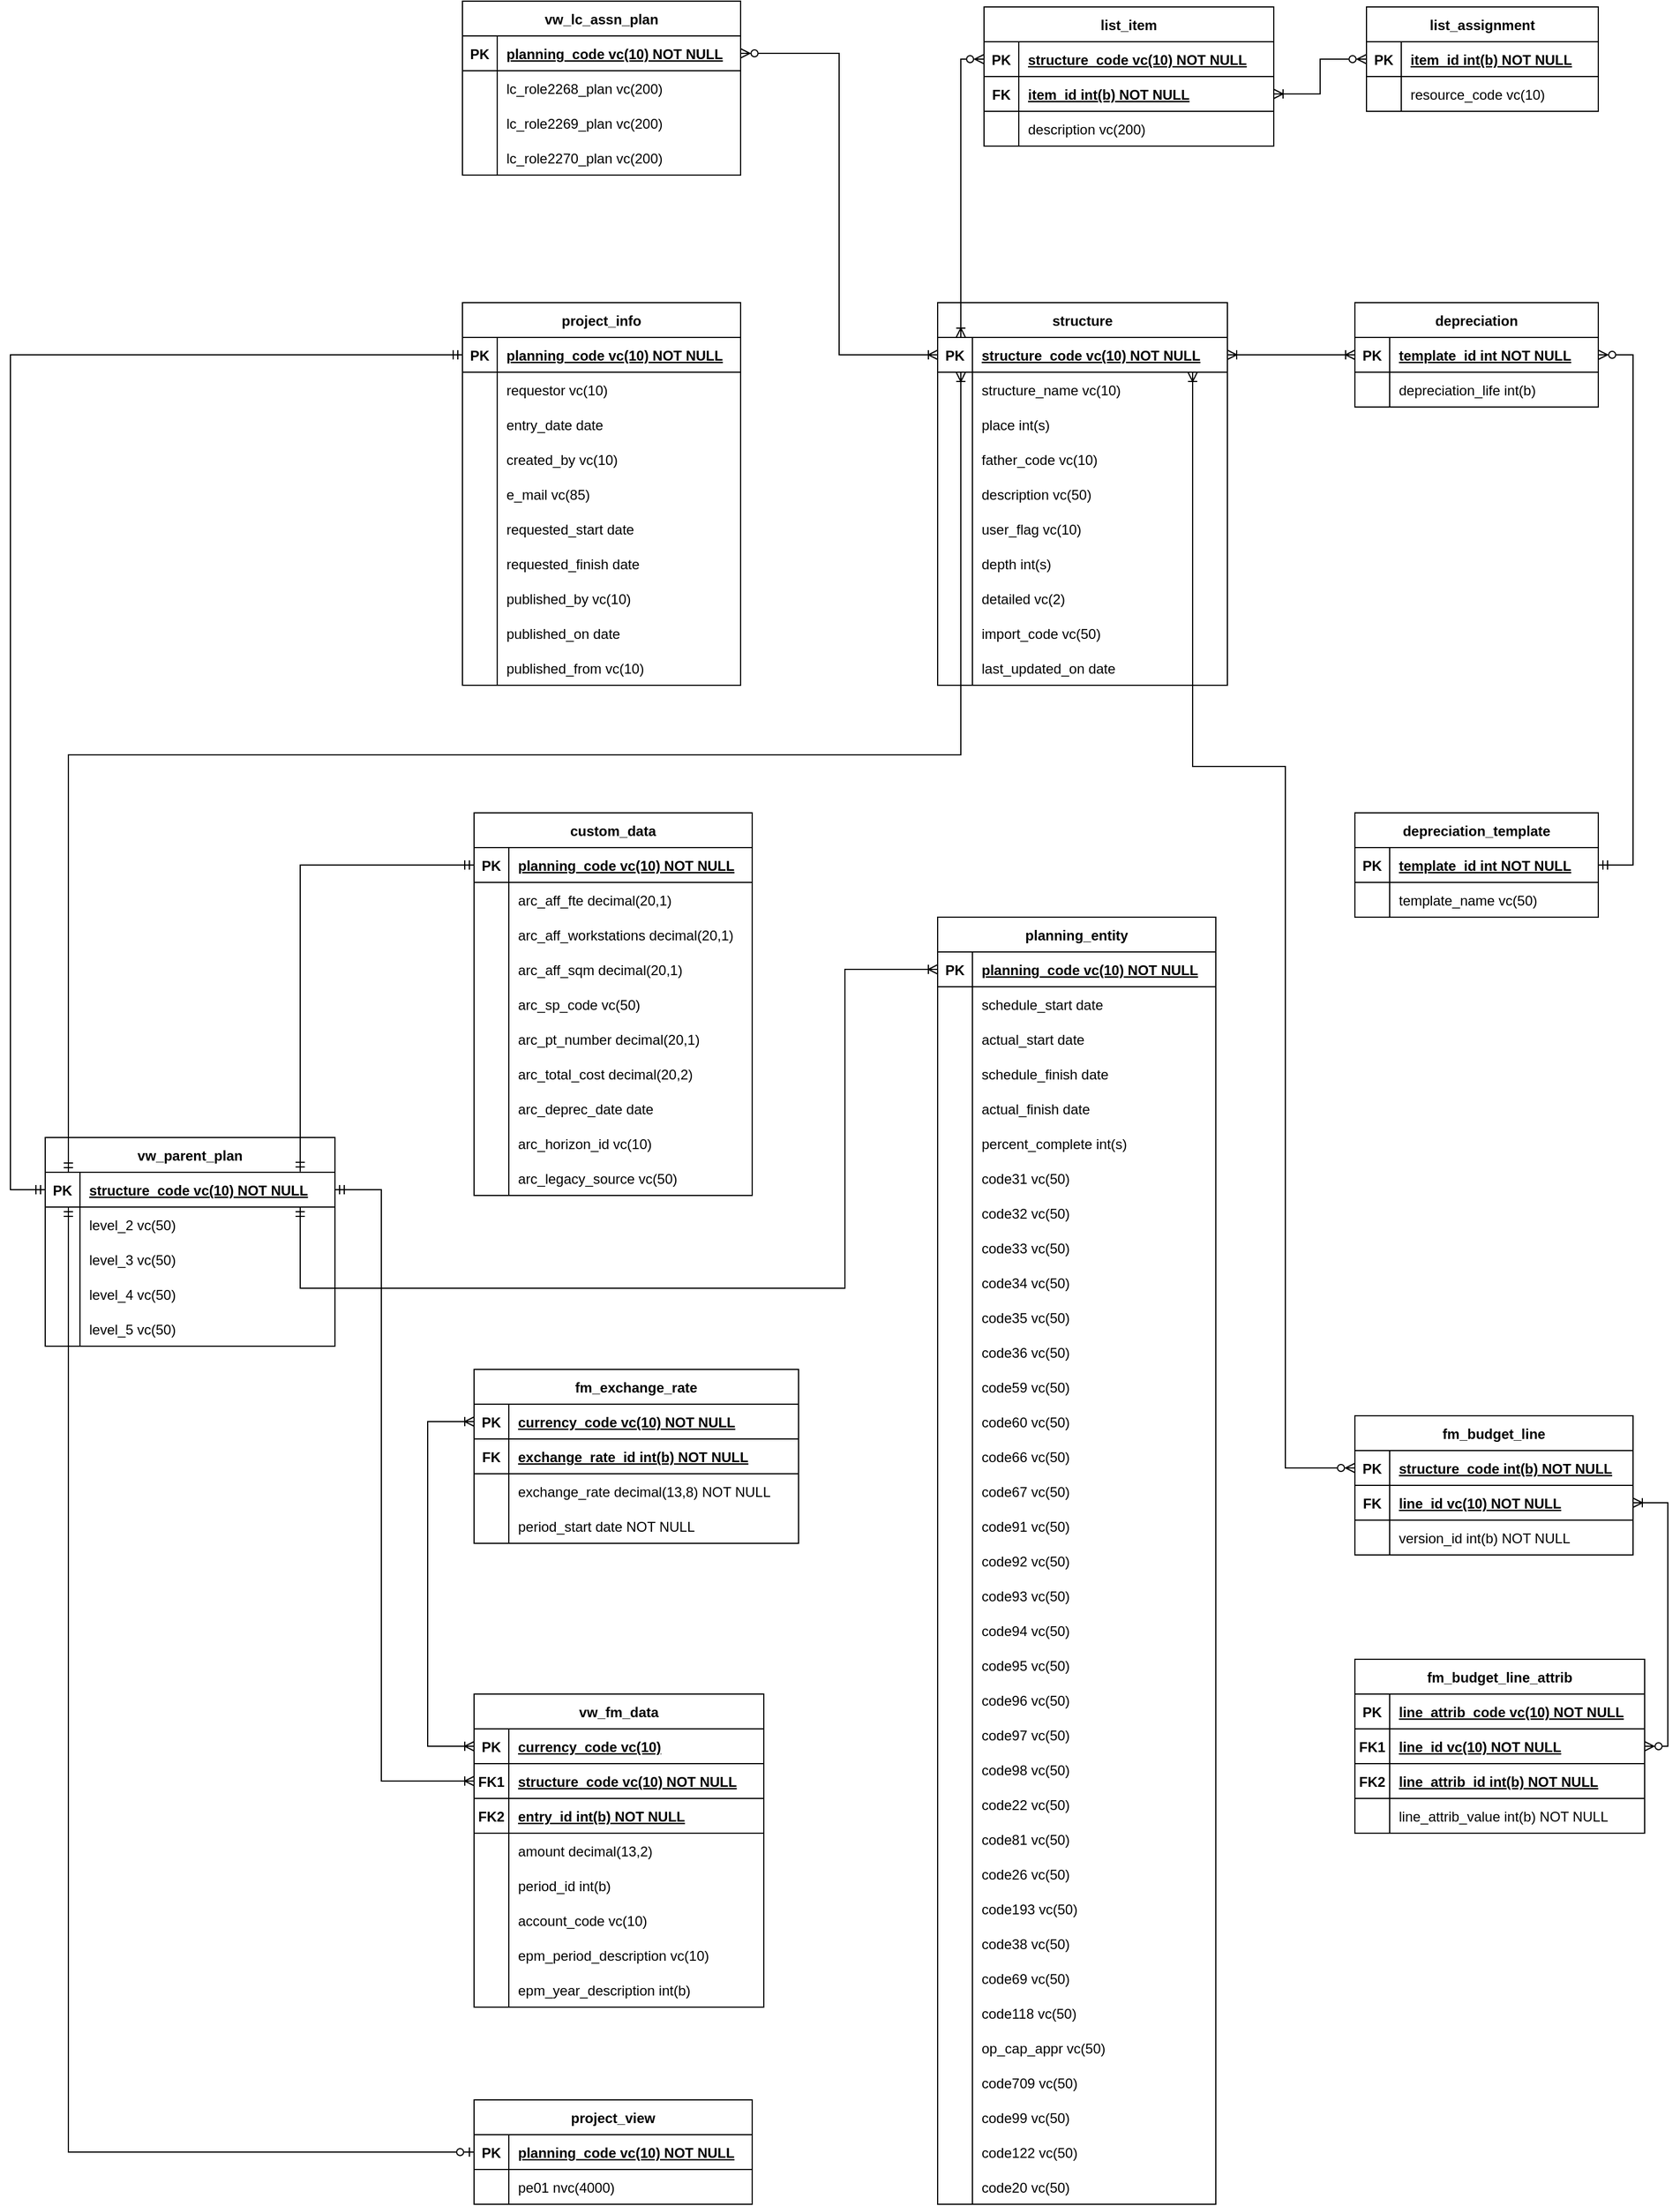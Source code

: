 <mxfile version="21.6.6" type="github">
  <diagram id="R2lEEEUBdFMjLlhIrx00" name="Page-1">
    <mxGraphModel dx="2206" dy="1965" grid="1" gridSize="10" guides="1" tooltips="1" connect="1" arrows="1" fold="1" page="1" pageScale="1" pageWidth="827" pageHeight="1169" math="0" shadow="0" extFonts="Permanent Marker^https://fonts.googleapis.com/css?family=Permanent+Marker">
      <root>
        <mxCell id="0" />
        <mxCell id="1" parent="0" />
        <mxCell id="4E8-vDEdW55soYzLR9-c-1" value="structure" style="shape=table;startSize=30;container=1;collapsible=1;childLayout=tableLayout;fixedRows=1;rowLines=0;fontStyle=1;align=center;resizeLast=1;" vertex="1" parent="1">
          <mxGeometry y="-720" width="250" height="330" as="geometry">
            <mxRectangle x="-1650" y="-150" width="90" height="30" as="alternateBounds" />
          </mxGeometry>
        </mxCell>
        <mxCell id="4E8-vDEdW55soYzLR9-c-2" value="" style="shape=tableRow;horizontal=0;startSize=0;swimlaneHead=0;swimlaneBody=0;fillColor=none;collapsible=0;dropTarget=0;points=[[0,0.5],[1,0.5]];portConstraint=eastwest;strokeColor=inherit;top=0;left=0;right=0;bottom=1;" vertex="1" parent="4E8-vDEdW55soYzLR9-c-1">
          <mxGeometry y="30" width="250" height="30" as="geometry" />
        </mxCell>
        <mxCell id="4E8-vDEdW55soYzLR9-c-3" value="PK" style="shape=partialRectangle;overflow=hidden;connectable=0;fillColor=none;strokeColor=inherit;top=0;left=0;bottom=0;right=0;fontStyle=1;" vertex="1" parent="4E8-vDEdW55soYzLR9-c-2">
          <mxGeometry width="30" height="30" as="geometry">
            <mxRectangle width="30" height="30" as="alternateBounds" />
          </mxGeometry>
        </mxCell>
        <mxCell id="4E8-vDEdW55soYzLR9-c-4" value="structure_code vc(10) NOT NULL " style="shape=partialRectangle;overflow=hidden;connectable=0;fillColor=none;align=left;strokeColor=inherit;top=0;left=0;bottom=0;right=0;spacingLeft=6;fontStyle=5;" vertex="1" parent="4E8-vDEdW55soYzLR9-c-2">
          <mxGeometry x="30" width="220" height="30" as="geometry">
            <mxRectangle width="220" height="30" as="alternateBounds" />
          </mxGeometry>
        </mxCell>
        <mxCell id="4E8-vDEdW55soYzLR9-c-5" value="" style="shape=tableRow;horizontal=0;startSize=0;swimlaneHead=0;swimlaneBody=0;fillColor=none;collapsible=0;dropTarget=0;points=[[0,0.5],[1,0.5]];portConstraint=eastwest;strokeColor=inherit;top=0;left=0;right=0;bottom=0;" vertex="1" parent="4E8-vDEdW55soYzLR9-c-1">
          <mxGeometry y="60" width="250" height="30" as="geometry" />
        </mxCell>
        <mxCell id="4E8-vDEdW55soYzLR9-c-6" value="" style="shape=partialRectangle;overflow=hidden;connectable=0;fillColor=none;strokeColor=inherit;top=0;left=0;bottom=0;right=0;" vertex="1" parent="4E8-vDEdW55soYzLR9-c-5">
          <mxGeometry width="30" height="30" as="geometry">
            <mxRectangle width="30" height="30" as="alternateBounds" />
          </mxGeometry>
        </mxCell>
        <mxCell id="4E8-vDEdW55soYzLR9-c-7" value="structure_name vc(10)" style="shape=partialRectangle;overflow=hidden;connectable=0;fillColor=none;align=left;strokeColor=inherit;top=0;left=0;bottom=0;right=0;spacingLeft=6;" vertex="1" parent="4E8-vDEdW55soYzLR9-c-5">
          <mxGeometry x="30" width="220" height="30" as="geometry">
            <mxRectangle width="220" height="30" as="alternateBounds" />
          </mxGeometry>
        </mxCell>
        <mxCell id="4E8-vDEdW55soYzLR9-c-8" value="" style="shape=tableRow;horizontal=0;startSize=0;swimlaneHead=0;swimlaneBody=0;fillColor=none;collapsible=0;dropTarget=0;points=[[0,0.5],[1,0.5]];portConstraint=eastwest;strokeColor=inherit;top=0;left=0;right=0;bottom=0;" vertex="1" parent="4E8-vDEdW55soYzLR9-c-1">
          <mxGeometry y="90" width="250" height="30" as="geometry" />
        </mxCell>
        <mxCell id="4E8-vDEdW55soYzLR9-c-9" value="" style="shape=partialRectangle;overflow=hidden;connectable=0;fillColor=none;strokeColor=inherit;top=0;left=0;bottom=0;right=0;" vertex="1" parent="4E8-vDEdW55soYzLR9-c-8">
          <mxGeometry width="30" height="30" as="geometry">
            <mxRectangle width="30" height="30" as="alternateBounds" />
          </mxGeometry>
        </mxCell>
        <mxCell id="4E8-vDEdW55soYzLR9-c-10" value="place int(s)" style="shape=partialRectangle;overflow=hidden;connectable=0;fillColor=none;align=left;strokeColor=inherit;top=0;left=0;bottom=0;right=0;spacingLeft=6;" vertex="1" parent="4E8-vDEdW55soYzLR9-c-8">
          <mxGeometry x="30" width="220" height="30" as="geometry">
            <mxRectangle width="220" height="30" as="alternateBounds" />
          </mxGeometry>
        </mxCell>
        <mxCell id="4E8-vDEdW55soYzLR9-c-11" value="" style="shape=tableRow;horizontal=0;startSize=0;swimlaneHead=0;swimlaneBody=0;fillColor=none;collapsible=0;dropTarget=0;points=[[0,0.5],[1,0.5]];portConstraint=eastwest;strokeColor=inherit;top=0;left=0;right=0;bottom=0;" vertex="1" parent="4E8-vDEdW55soYzLR9-c-1">
          <mxGeometry y="120" width="250" height="30" as="geometry" />
        </mxCell>
        <mxCell id="4E8-vDEdW55soYzLR9-c-12" value="" style="shape=partialRectangle;overflow=hidden;connectable=0;fillColor=none;strokeColor=inherit;top=0;left=0;bottom=0;right=0;" vertex="1" parent="4E8-vDEdW55soYzLR9-c-11">
          <mxGeometry width="30" height="30" as="geometry">
            <mxRectangle width="30" height="30" as="alternateBounds" />
          </mxGeometry>
        </mxCell>
        <mxCell id="4E8-vDEdW55soYzLR9-c-13" value="father_code vc(10)" style="shape=partialRectangle;overflow=hidden;connectable=0;fillColor=none;align=left;strokeColor=inherit;top=0;left=0;bottom=0;right=0;spacingLeft=6;" vertex="1" parent="4E8-vDEdW55soYzLR9-c-11">
          <mxGeometry x="30" width="220" height="30" as="geometry">
            <mxRectangle width="220" height="30" as="alternateBounds" />
          </mxGeometry>
        </mxCell>
        <mxCell id="4E8-vDEdW55soYzLR9-c-14" value="" style="shape=tableRow;horizontal=0;startSize=0;swimlaneHead=0;swimlaneBody=0;fillColor=none;collapsible=0;dropTarget=0;points=[[0,0.5],[1,0.5]];portConstraint=eastwest;strokeColor=inherit;top=0;left=0;right=0;bottom=0;" vertex="1" parent="4E8-vDEdW55soYzLR9-c-1">
          <mxGeometry y="150" width="250" height="30" as="geometry" />
        </mxCell>
        <mxCell id="4E8-vDEdW55soYzLR9-c-15" value="" style="shape=partialRectangle;overflow=hidden;connectable=0;fillColor=none;strokeColor=inherit;top=0;left=0;bottom=0;right=0;" vertex="1" parent="4E8-vDEdW55soYzLR9-c-14">
          <mxGeometry width="30" height="30" as="geometry">
            <mxRectangle width="30" height="30" as="alternateBounds" />
          </mxGeometry>
        </mxCell>
        <mxCell id="4E8-vDEdW55soYzLR9-c-16" value="description vc(50)" style="shape=partialRectangle;overflow=hidden;connectable=0;fillColor=none;align=left;strokeColor=inherit;top=0;left=0;bottom=0;right=0;spacingLeft=6;" vertex="1" parent="4E8-vDEdW55soYzLR9-c-14">
          <mxGeometry x="30" width="220" height="30" as="geometry">
            <mxRectangle width="220" height="30" as="alternateBounds" />
          </mxGeometry>
        </mxCell>
        <mxCell id="4E8-vDEdW55soYzLR9-c-17" value="" style="shape=tableRow;horizontal=0;startSize=0;swimlaneHead=0;swimlaneBody=0;fillColor=none;collapsible=0;dropTarget=0;points=[[0,0.5],[1,0.5]];portConstraint=eastwest;strokeColor=inherit;top=0;left=0;right=0;bottom=0;" vertex="1" parent="4E8-vDEdW55soYzLR9-c-1">
          <mxGeometry y="180" width="250" height="30" as="geometry" />
        </mxCell>
        <mxCell id="4E8-vDEdW55soYzLR9-c-18" value="" style="shape=partialRectangle;overflow=hidden;connectable=0;fillColor=none;strokeColor=inherit;top=0;left=0;bottom=0;right=0;" vertex="1" parent="4E8-vDEdW55soYzLR9-c-17">
          <mxGeometry width="30" height="30" as="geometry">
            <mxRectangle width="30" height="30" as="alternateBounds" />
          </mxGeometry>
        </mxCell>
        <mxCell id="4E8-vDEdW55soYzLR9-c-19" value="user_flag vc(10)" style="shape=partialRectangle;overflow=hidden;connectable=0;fillColor=none;align=left;strokeColor=inherit;top=0;left=0;bottom=0;right=0;spacingLeft=6;" vertex="1" parent="4E8-vDEdW55soYzLR9-c-17">
          <mxGeometry x="30" width="220" height="30" as="geometry">
            <mxRectangle width="220" height="30" as="alternateBounds" />
          </mxGeometry>
        </mxCell>
        <mxCell id="4E8-vDEdW55soYzLR9-c-20" value="" style="shape=tableRow;horizontal=0;startSize=0;swimlaneHead=0;swimlaneBody=0;fillColor=none;collapsible=0;dropTarget=0;points=[[0,0.5],[1,0.5]];portConstraint=eastwest;strokeColor=inherit;top=0;left=0;right=0;bottom=0;" vertex="1" parent="4E8-vDEdW55soYzLR9-c-1">
          <mxGeometry y="210" width="250" height="30" as="geometry" />
        </mxCell>
        <mxCell id="4E8-vDEdW55soYzLR9-c-21" value="" style="shape=partialRectangle;overflow=hidden;connectable=0;fillColor=none;strokeColor=inherit;top=0;left=0;bottom=0;right=0;" vertex="1" parent="4E8-vDEdW55soYzLR9-c-20">
          <mxGeometry width="30" height="30" as="geometry">
            <mxRectangle width="30" height="30" as="alternateBounds" />
          </mxGeometry>
        </mxCell>
        <mxCell id="4E8-vDEdW55soYzLR9-c-22" value="depth int(s)" style="shape=partialRectangle;overflow=hidden;connectable=0;fillColor=none;align=left;strokeColor=inherit;top=0;left=0;bottom=0;right=0;spacingLeft=6;" vertex="1" parent="4E8-vDEdW55soYzLR9-c-20">
          <mxGeometry x="30" width="220" height="30" as="geometry">
            <mxRectangle width="220" height="30" as="alternateBounds" />
          </mxGeometry>
        </mxCell>
        <mxCell id="4E8-vDEdW55soYzLR9-c-23" value="" style="shape=tableRow;horizontal=0;startSize=0;swimlaneHead=0;swimlaneBody=0;fillColor=none;collapsible=0;dropTarget=0;points=[[0,0.5],[1,0.5]];portConstraint=eastwest;strokeColor=inherit;top=0;left=0;right=0;bottom=0;" vertex="1" parent="4E8-vDEdW55soYzLR9-c-1">
          <mxGeometry y="240" width="250" height="30" as="geometry" />
        </mxCell>
        <mxCell id="4E8-vDEdW55soYzLR9-c-24" value="" style="shape=partialRectangle;overflow=hidden;connectable=0;fillColor=none;strokeColor=inherit;top=0;left=0;bottom=0;right=0;" vertex="1" parent="4E8-vDEdW55soYzLR9-c-23">
          <mxGeometry width="30" height="30" as="geometry">
            <mxRectangle width="30" height="30" as="alternateBounds" />
          </mxGeometry>
        </mxCell>
        <mxCell id="4E8-vDEdW55soYzLR9-c-25" value="detailed vc(2)" style="shape=partialRectangle;overflow=hidden;connectable=0;fillColor=none;align=left;strokeColor=inherit;top=0;left=0;bottom=0;right=0;spacingLeft=6;" vertex="1" parent="4E8-vDEdW55soYzLR9-c-23">
          <mxGeometry x="30" width="220" height="30" as="geometry">
            <mxRectangle width="220" height="30" as="alternateBounds" />
          </mxGeometry>
        </mxCell>
        <mxCell id="4E8-vDEdW55soYzLR9-c-26" value="" style="shape=tableRow;horizontal=0;startSize=0;swimlaneHead=0;swimlaneBody=0;fillColor=none;collapsible=0;dropTarget=0;points=[[0,0.5],[1,0.5]];portConstraint=eastwest;strokeColor=inherit;top=0;left=0;right=0;bottom=0;" vertex="1" parent="4E8-vDEdW55soYzLR9-c-1">
          <mxGeometry y="270" width="250" height="30" as="geometry" />
        </mxCell>
        <mxCell id="4E8-vDEdW55soYzLR9-c-27" value="" style="shape=partialRectangle;overflow=hidden;connectable=0;fillColor=none;strokeColor=inherit;top=0;left=0;bottom=0;right=0;" vertex="1" parent="4E8-vDEdW55soYzLR9-c-26">
          <mxGeometry width="30" height="30" as="geometry">
            <mxRectangle width="30" height="30" as="alternateBounds" />
          </mxGeometry>
        </mxCell>
        <mxCell id="4E8-vDEdW55soYzLR9-c-28" value="import_code vc(50)" style="shape=partialRectangle;overflow=hidden;connectable=0;fillColor=none;align=left;strokeColor=inherit;top=0;left=0;bottom=0;right=0;spacingLeft=6;" vertex="1" parent="4E8-vDEdW55soYzLR9-c-26">
          <mxGeometry x="30" width="220" height="30" as="geometry">
            <mxRectangle width="220" height="30" as="alternateBounds" />
          </mxGeometry>
        </mxCell>
        <mxCell id="4E8-vDEdW55soYzLR9-c-29" value="" style="shape=tableRow;horizontal=0;startSize=0;swimlaneHead=0;swimlaneBody=0;fillColor=none;collapsible=0;dropTarget=0;points=[[0,0.5],[1,0.5]];portConstraint=eastwest;strokeColor=inherit;top=0;left=0;right=0;bottom=0;" vertex="1" parent="4E8-vDEdW55soYzLR9-c-1">
          <mxGeometry y="300" width="250" height="30" as="geometry" />
        </mxCell>
        <mxCell id="4E8-vDEdW55soYzLR9-c-30" value="" style="shape=partialRectangle;overflow=hidden;connectable=0;fillColor=none;strokeColor=inherit;top=0;left=0;bottom=0;right=0;" vertex="1" parent="4E8-vDEdW55soYzLR9-c-29">
          <mxGeometry width="30" height="30" as="geometry">
            <mxRectangle width="30" height="30" as="alternateBounds" />
          </mxGeometry>
        </mxCell>
        <mxCell id="4E8-vDEdW55soYzLR9-c-31" value="last_updated_on date" style="shape=partialRectangle;overflow=hidden;connectable=0;fillColor=none;align=left;strokeColor=inherit;top=0;left=0;bottom=0;right=0;spacingLeft=6;" vertex="1" parent="4E8-vDEdW55soYzLR9-c-29">
          <mxGeometry x="30" width="220" height="30" as="geometry">
            <mxRectangle width="220" height="30" as="alternateBounds" />
          </mxGeometry>
        </mxCell>
        <mxCell id="4E8-vDEdW55soYzLR9-c-32" value="vw_parent_plan" style="shape=table;startSize=30;container=1;collapsible=1;childLayout=tableLayout;fixedRows=1;rowLines=0;fontStyle=1;align=center;resizeLast=1;" vertex="1" parent="1">
          <mxGeometry x="-770" width="250" height="180" as="geometry" />
        </mxCell>
        <mxCell id="4E8-vDEdW55soYzLR9-c-33" value="" style="shape=tableRow;horizontal=0;startSize=0;swimlaneHead=0;swimlaneBody=0;fillColor=none;collapsible=0;dropTarget=0;points=[[0,0.5],[1,0.5]];portConstraint=eastwest;strokeColor=inherit;top=0;left=0;right=0;bottom=1;" vertex="1" parent="4E8-vDEdW55soYzLR9-c-32">
          <mxGeometry y="30" width="250" height="30" as="geometry" />
        </mxCell>
        <mxCell id="4E8-vDEdW55soYzLR9-c-34" value="PK" style="shape=partialRectangle;overflow=hidden;connectable=0;fillColor=none;strokeColor=inherit;top=0;left=0;bottom=0;right=0;fontStyle=1;" vertex="1" parent="4E8-vDEdW55soYzLR9-c-33">
          <mxGeometry width="30" height="30" as="geometry">
            <mxRectangle width="30" height="30" as="alternateBounds" />
          </mxGeometry>
        </mxCell>
        <mxCell id="4E8-vDEdW55soYzLR9-c-35" value="structure_code vc(10) NOT NULL " style="shape=partialRectangle;overflow=hidden;connectable=0;fillColor=none;align=left;strokeColor=inherit;top=0;left=0;bottom=0;right=0;spacingLeft=6;fontStyle=5;" vertex="1" parent="4E8-vDEdW55soYzLR9-c-33">
          <mxGeometry x="30" width="220" height="30" as="geometry">
            <mxRectangle width="220" height="30" as="alternateBounds" />
          </mxGeometry>
        </mxCell>
        <mxCell id="4E8-vDEdW55soYzLR9-c-36" value="" style="shape=tableRow;horizontal=0;startSize=0;swimlaneHead=0;swimlaneBody=0;fillColor=none;collapsible=0;dropTarget=0;points=[[0,0.5],[1,0.5]];portConstraint=eastwest;strokeColor=inherit;top=0;left=0;right=0;bottom=0;" vertex="1" parent="4E8-vDEdW55soYzLR9-c-32">
          <mxGeometry y="60" width="250" height="30" as="geometry" />
        </mxCell>
        <mxCell id="4E8-vDEdW55soYzLR9-c-37" value="" style="shape=partialRectangle;overflow=hidden;connectable=0;fillColor=none;strokeColor=inherit;top=0;left=0;bottom=0;right=0;" vertex="1" parent="4E8-vDEdW55soYzLR9-c-36">
          <mxGeometry width="30" height="30" as="geometry">
            <mxRectangle width="30" height="30" as="alternateBounds" />
          </mxGeometry>
        </mxCell>
        <mxCell id="4E8-vDEdW55soYzLR9-c-38" value="level_2 vc(50)" style="shape=partialRectangle;overflow=hidden;connectable=0;fillColor=none;align=left;strokeColor=inherit;top=0;left=0;bottom=0;right=0;spacingLeft=6;" vertex="1" parent="4E8-vDEdW55soYzLR9-c-36">
          <mxGeometry x="30" width="220" height="30" as="geometry">
            <mxRectangle width="220" height="30" as="alternateBounds" />
          </mxGeometry>
        </mxCell>
        <mxCell id="4E8-vDEdW55soYzLR9-c-39" value="" style="shape=tableRow;horizontal=0;startSize=0;swimlaneHead=0;swimlaneBody=0;fillColor=none;collapsible=0;dropTarget=0;points=[[0,0.5],[1,0.5]];portConstraint=eastwest;strokeColor=inherit;top=0;left=0;right=0;bottom=0;" vertex="1" parent="4E8-vDEdW55soYzLR9-c-32">
          <mxGeometry y="90" width="250" height="30" as="geometry" />
        </mxCell>
        <mxCell id="4E8-vDEdW55soYzLR9-c-40" value="" style="shape=partialRectangle;overflow=hidden;connectable=0;fillColor=none;strokeColor=inherit;top=0;left=0;bottom=0;right=0;" vertex="1" parent="4E8-vDEdW55soYzLR9-c-39">
          <mxGeometry width="30" height="30" as="geometry">
            <mxRectangle width="30" height="30" as="alternateBounds" />
          </mxGeometry>
        </mxCell>
        <mxCell id="4E8-vDEdW55soYzLR9-c-41" value="level_3 vc(50)" style="shape=partialRectangle;overflow=hidden;connectable=0;fillColor=none;align=left;strokeColor=inherit;top=0;left=0;bottom=0;right=0;spacingLeft=6;" vertex="1" parent="4E8-vDEdW55soYzLR9-c-39">
          <mxGeometry x="30" width="220" height="30" as="geometry">
            <mxRectangle width="220" height="30" as="alternateBounds" />
          </mxGeometry>
        </mxCell>
        <mxCell id="4E8-vDEdW55soYzLR9-c-42" value="" style="shape=tableRow;horizontal=0;startSize=0;swimlaneHead=0;swimlaneBody=0;fillColor=none;collapsible=0;dropTarget=0;points=[[0,0.5],[1,0.5]];portConstraint=eastwest;strokeColor=inherit;top=0;left=0;right=0;bottom=0;" vertex="1" parent="4E8-vDEdW55soYzLR9-c-32">
          <mxGeometry y="120" width="250" height="30" as="geometry" />
        </mxCell>
        <mxCell id="4E8-vDEdW55soYzLR9-c-43" value="" style="shape=partialRectangle;overflow=hidden;connectable=0;fillColor=none;strokeColor=inherit;top=0;left=0;bottom=0;right=0;" vertex="1" parent="4E8-vDEdW55soYzLR9-c-42">
          <mxGeometry width="30" height="30" as="geometry">
            <mxRectangle width="30" height="30" as="alternateBounds" />
          </mxGeometry>
        </mxCell>
        <mxCell id="4E8-vDEdW55soYzLR9-c-44" value="level_4 vc(50)" style="shape=partialRectangle;overflow=hidden;connectable=0;fillColor=none;align=left;strokeColor=inherit;top=0;left=0;bottom=0;right=0;spacingLeft=6;" vertex="1" parent="4E8-vDEdW55soYzLR9-c-42">
          <mxGeometry x="30" width="220" height="30" as="geometry">
            <mxRectangle width="220" height="30" as="alternateBounds" />
          </mxGeometry>
        </mxCell>
        <mxCell id="4E8-vDEdW55soYzLR9-c-45" value="" style="shape=tableRow;horizontal=0;startSize=0;swimlaneHead=0;swimlaneBody=0;fillColor=none;collapsible=0;dropTarget=0;points=[[0,0.5],[1,0.5]];portConstraint=eastwest;strokeColor=inherit;top=0;left=0;right=0;bottom=0;" vertex="1" parent="4E8-vDEdW55soYzLR9-c-32">
          <mxGeometry y="150" width="250" height="30" as="geometry" />
        </mxCell>
        <mxCell id="4E8-vDEdW55soYzLR9-c-46" value="" style="shape=partialRectangle;overflow=hidden;connectable=0;fillColor=none;strokeColor=inherit;top=0;left=0;bottom=0;right=0;" vertex="1" parent="4E8-vDEdW55soYzLR9-c-45">
          <mxGeometry width="30" height="30" as="geometry">
            <mxRectangle width="30" height="30" as="alternateBounds" />
          </mxGeometry>
        </mxCell>
        <mxCell id="4E8-vDEdW55soYzLR9-c-47" value="level_5 vc(50)" style="shape=partialRectangle;overflow=hidden;connectable=0;fillColor=none;align=left;strokeColor=inherit;top=0;left=0;bottom=0;right=0;spacingLeft=6;" vertex="1" parent="4E8-vDEdW55soYzLR9-c-45">
          <mxGeometry x="30" width="220" height="30" as="geometry">
            <mxRectangle width="220" height="30" as="alternateBounds" />
          </mxGeometry>
        </mxCell>
        <mxCell id="4E8-vDEdW55soYzLR9-c-48" value="custom_data" style="shape=table;startSize=30;container=1;collapsible=1;childLayout=tableLayout;fixedRows=1;rowLines=0;fontStyle=1;align=center;resizeLast=1;" vertex="1" parent="1">
          <mxGeometry x="-400" y="-280" width="240" height="330" as="geometry" />
        </mxCell>
        <mxCell id="4E8-vDEdW55soYzLR9-c-49" value="" style="shape=tableRow;horizontal=0;startSize=0;swimlaneHead=0;swimlaneBody=0;fillColor=none;collapsible=0;dropTarget=0;points=[[0,0.5],[1,0.5]];portConstraint=eastwest;strokeColor=inherit;top=0;left=0;right=0;bottom=1;" vertex="1" parent="4E8-vDEdW55soYzLR9-c-48">
          <mxGeometry y="30" width="240" height="30" as="geometry" />
        </mxCell>
        <mxCell id="4E8-vDEdW55soYzLR9-c-50" value="PK" style="shape=partialRectangle;overflow=hidden;connectable=0;fillColor=none;strokeColor=inherit;top=0;left=0;bottom=0;right=0;fontStyle=1;" vertex="1" parent="4E8-vDEdW55soYzLR9-c-49">
          <mxGeometry width="30" height="30" as="geometry">
            <mxRectangle width="30" height="30" as="alternateBounds" />
          </mxGeometry>
        </mxCell>
        <mxCell id="4E8-vDEdW55soYzLR9-c-51" value="planning_code vc(10) NOT NULL " style="shape=partialRectangle;overflow=hidden;connectable=0;fillColor=none;align=left;strokeColor=inherit;top=0;left=0;bottom=0;right=0;spacingLeft=6;fontStyle=5;" vertex="1" parent="4E8-vDEdW55soYzLR9-c-49">
          <mxGeometry x="30" width="210" height="30" as="geometry">
            <mxRectangle width="210" height="30" as="alternateBounds" />
          </mxGeometry>
        </mxCell>
        <mxCell id="4E8-vDEdW55soYzLR9-c-52" value="" style="shape=tableRow;horizontal=0;startSize=0;swimlaneHead=0;swimlaneBody=0;fillColor=none;collapsible=0;dropTarget=0;points=[[0,0.5],[1,0.5]];portConstraint=eastwest;strokeColor=inherit;top=0;left=0;right=0;bottom=0;" vertex="1" parent="4E8-vDEdW55soYzLR9-c-48">
          <mxGeometry y="60" width="240" height="30" as="geometry" />
        </mxCell>
        <mxCell id="4E8-vDEdW55soYzLR9-c-53" value="" style="shape=partialRectangle;overflow=hidden;connectable=0;fillColor=none;strokeColor=inherit;top=0;left=0;bottom=0;right=0;" vertex="1" parent="4E8-vDEdW55soYzLR9-c-52">
          <mxGeometry width="30" height="30" as="geometry">
            <mxRectangle width="30" height="30" as="alternateBounds" />
          </mxGeometry>
        </mxCell>
        <mxCell id="4E8-vDEdW55soYzLR9-c-54" value="arc_aff_fte decimal(20,1)" style="shape=partialRectangle;overflow=hidden;connectable=0;fillColor=none;align=left;strokeColor=inherit;top=0;left=0;bottom=0;right=0;spacingLeft=6;" vertex="1" parent="4E8-vDEdW55soYzLR9-c-52">
          <mxGeometry x="30" width="210" height="30" as="geometry">
            <mxRectangle width="210" height="30" as="alternateBounds" />
          </mxGeometry>
        </mxCell>
        <mxCell id="4E8-vDEdW55soYzLR9-c-55" value="" style="shape=tableRow;horizontal=0;startSize=0;swimlaneHead=0;swimlaneBody=0;fillColor=none;collapsible=0;dropTarget=0;points=[[0,0.5],[1,0.5]];portConstraint=eastwest;strokeColor=inherit;top=0;left=0;right=0;bottom=0;" vertex="1" parent="4E8-vDEdW55soYzLR9-c-48">
          <mxGeometry y="90" width="240" height="30" as="geometry" />
        </mxCell>
        <mxCell id="4E8-vDEdW55soYzLR9-c-56" value="" style="shape=partialRectangle;overflow=hidden;connectable=0;fillColor=none;strokeColor=inherit;top=0;left=0;bottom=0;right=0;" vertex="1" parent="4E8-vDEdW55soYzLR9-c-55">
          <mxGeometry width="30" height="30" as="geometry">
            <mxRectangle width="30" height="30" as="alternateBounds" />
          </mxGeometry>
        </mxCell>
        <mxCell id="4E8-vDEdW55soYzLR9-c-57" value="arc_aff_workstations decimal(20,1)" style="shape=partialRectangle;overflow=hidden;connectable=0;fillColor=none;align=left;strokeColor=inherit;top=0;left=0;bottom=0;right=0;spacingLeft=6;" vertex="1" parent="4E8-vDEdW55soYzLR9-c-55">
          <mxGeometry x="30" width="210" height="30" as="geometry">
            <mxRectangle width="210" height="30" as="alternateBounds" />
          </mxGeometry>
        </mxCell>
        <mxCell id="4E8-vDEdW55soYzLR9-c-58" value="" style="shape=tableRow;horizontal=0;startSize=0;swimlaneHead=0;swimlaneBody=0;fillColor=none;collapsible=0;dropTarget=0;points=[[0,0.5],[1,0.5]];portConstraint=eastwest;strokeColor=inherit;top=0;left=0;right=0;bottom=0;" vertex="1" parent="4E8-vDEdW55soYzLR9-c-48">
          <mxGeometry y="120" width="240" height="30" as="geometry" />
        </mxCell>
        <mxCell id="4E8-vDEdW55soYzLR9-c-59" value="" style="shape=partialRectangle;overflow=hidden;connectable=0;fillColor=none;strokeColor=inherit;top=0;left=0;bottom=0;right=0;" vertex="1" parent="4E8-vDEdW55soYzLR9-c-58">
          <mxGeometry width="30" height="30" as="geometry">
            <mxRectangle width="30" height="30" as="alternateBounds" />
          </mxGeometry>
        </mxCell>
        <mxCell id="4E8-vDEdW55soYzLR9-c-60" value="arc_aff_sqm decimal(20,1)" style="shape=partialRectangle;overflow=hidden;connectable=0;fillColor=none;align=left;strokeColor=inherit;top=0;left=0;bottom=0;right=0;spacingLeft=6;" vertex="1" parent="4E8-vDEdW55soYzLR9-c-58">
          <mxGeometry x="30" width="210" height="30" as="geometry">
            <mxRectangle width="210" height="30" as="alternateBounds" />
          </mxGeometry>
        </mxCell>
        <mxCell id="4E8-vDEdW55soYzLR9-c-61" value="" style="shape=tableRow;horizontal=0;startSize=0;swimlaneHead=0;swimlaneBody=0;fillColor=none;collapsible=0;dropTarget=0;points=[[0,0.5],[1,0.5]];portConstraint=eastwest;strokeColor=inherit;top=0;left=0;right=0;bottom=0;" vertex="1" parent="4E8-vDEdW55soYzLR9-c-48">
          <mxGeometry y="150" width="240" height="30" as="geometry" />
        </mxCell>
        <mxCell id="4E8-vDEdW55soYzLR9-c-62" value="" style="shape=partialRectangle;overflow=hidden;connectable=0;fillColor=none;strokeColor=inherit;top=0;left=0;bottom=0;right=0;" vertex="1" parent="4E8-vDEdW55soYzLR9-c-61">
          <mxGeometry width="30" height="30" as="geometry">
            <mxRectangle width="30" height="30" as="alternateBounds" />
          </mxGeometry>
        </mxCell>
        <mxCell id="4E8-vDEdW55soYzLR9-c-63" value="arc_sp_code vc(50)" style="shape=partialRectangle;overflow=hidden;connectable=0;fillColor=none;align=left;strokeColor=inherit;top=0;left=0;bottom=0;right=0;spacingLeft=6;" vertex="1" parent="4E8-vDEdW55soYzLR9-c-61">
          <mxGeometry x="30" width="210" height="30" as="geometry">
            <mxRectangle width="210" height="30" as="alternateBounds" />
          </mxGeometry>
        </mxCell>
        <mxCell id="4E8-vDEdW55soYzLR9-c-64" value="" style="shape=tableRow;horizontal=0;startSize=0;swimlaneHead=0;swimlaneBody=0;fillColor=none;collapsible=0;dropTarget=0;points=[[0,0.5],[1,0.5]];portConstraint=eastwest;strokeColor=inherit;top=0;left=0;right=0;bottom=0;" vertex="1" parent="4E8-vDEdW55soYzLR9-c-48">
          <mxGeometry y="180" width="240" height="30" as="geometry" />
        </mxCell>
        <mxCell id="4E8-vDEdW55soYzLR9-c-65" value="" style="shape=partialRectangle;overflow=hidden;connectable=0;fillColor=none;strokeColor=inherit;top=0;left=0;bottom=0;right=0;" vertex="1" parent="4E8-vDEdW55soYzLR9-c-64">
          <mxGeometry width="30" height="30" as="geometry">
            <mxRectangle width="30" height="30" as="alternateBounds" />
          </mxGeometry>
        </mxCell>
        <mxCell id="4E8-vDEdW55soYzLR9-c-66" value="arc_pt_number decimal(20,1)" style="shape=partialRectangle;overflow=hidden;connectable=0;fillColor=none;align=left;strokeColor=inherit;top=0;left=0;bottom=0;right=0;spacingLeft=6;" vertex="1" parent="4E8-vDEdW55soYzLR9-c-64">
          <mxGeometry x="30" width="210" height="30" as="geometry">
            <mxRectangle width="210" height="30" as="alternateBounds" />
          </mxGeometry>
        </mxCell>
        <mxCell id="4E8-vDEdW55soYzLR9-c-67" value="" style="shape=tableRow;horizontal=0;startSize=0;swimlaneHead=0;swimlaneBody=0;fillColor=none;collapsible=0;dropTarget=0;points=[[0,0.5],[1,0.5]];portConstraint=eastwest;strokeColor=inherit;top=0;left=0;right=0;bottom=0;" vertex="1" parent="4E8-vDEdW55soYzLR9-c-48">
          <mxGeometry y="210" width="240" height="30" as="geometry" />
        </mxCell>
        <mxCell id="4E8-vDEdW55soYzLR9-c-68" value="" style="shape=partialRectangle;overflow=hidden;connectable=0;fillColor=none;strokeColor=inherit;top=0;left=0;bottom=0;right=0;" vertex="1" parent="4E8-vDEdW55soYzLR9-c-67">
          <mxGeometry width="30" height="30" as="geometry">
            <mxRectangle width="30" height="30" as="alternateBounds" />
          </mxGeometry>
        </mxCell>
        <mxCell id="4E8-vDEdW55soYzLR9-c-69" value="arc_total_cost decimal(20,2)" style="shape=partialRectangle;overflow=hidden;connectable=0;fillColor=none;align=left;strokeColor=inherit;top=0;left=0;bottom=0;right=0;spacingLeft=6;" vertex="1" parent="4E8-vDEdW55soYzLR9-c-67">
          <mxGeometry x="30" width="210" height="30" as="geometry">
            <mxRectangle width="210" height="30" as="alternateBounds" />
          </mxGeometry>
        </mxCell>
        <mxCell id="4E8-vDEdW55soYzLR9-c-70" value="" style="shape=tableRow;horizontal=0;startSize=0;swimlaneHead=0;swimlaneBody=0;fillColor=none;collapsible=0;dropTarget=0;points=[[0,0.5],[1,0.5]];portConstraint=eastwest;strokeColor=inherit;top=0;left=0;right=0;bottom=0;" vertex="1" parent="4E8-vDEdW55soYzLR9-c-48">
          <mxGeometry y="240" width="240" height="30" as="geometry" />
        </mxCell>
        <mxCell id="4E8-vDEdW55soYzLR9-c-71" value="" style="shape=partialRectangle;overflow=hidden;connectable=0;fillColor=none;strokeColor=inherit;top=0;left=0;bottom=0;right=0;" vertex="1" parent="4E8-vDEdW55soYzLR9-c-70">
          <mxGeometry width="30" height="30" as="geometry">
            <mxRectangle width="30" height="30" as="alternateBounds" />
          </mxGeometry>
        </mxCell>
        <mxCell id="4E8-vDEdW55soYzLR9-c-72" value="arc_deprec_date date" style="shape=partialRectangle;overflow=hidden;connectable=0;fillColor=none;align=left;strokeColor=inherit;top=0;left=0;bottom=0;right=0;spacingLeft=6;" vertex="1" parent="4E8-vDEdW55soYzLR9-c-70">
          <mxGeometry x="30" width="210" height="30" as="geometry">
            <mxRectangle width="210" height="30" as="alternateBounds" />
          </mxGeometry>
        </mxCell>
        <mxCell id="4E8-vDEdW55soYzLR9-c-73" value="" style="shape=tableRow;horizontal=0;startSize=0;swimlaneHead=0;swimlaneBody=0;fillColor=none;collapsible=0;dropTarget=0;points=[[0,0.5],[1,0.5]];portConstraint=eastwest;strokeColor=inherit;top=0;left=0;right=0;bottom=0;" vertex="1" parent="4E8-vDEdW55soYzLR9-c-48">
          <mxGeometry y="270" width="240" height="30" as="geometry" />
        </mxCell>
        <mxCell id="4E8-vDEdW55soYzLR9-c-74" value="" style="shape=partialRectangle;overflow=hidden;connectable=0;fillColor=none;strokeColor=inherit;top=0;left=0;bottom=0;right=0;" vertex="1" parent="4E8-vDEdW55soYzLR9-c-73">
          <mxGeometry width="30" height="30" as="geometry">
            <mxRectangle width="30" height="30" as="alternateBounds" />
          </mxGeometry>
        </mxCell>
        <mxCell id="4E8-vDEdW55soYzLR9-c-75" value="arc_horizon_id vc(10)" style="shape=partialRectangle;overflow=hidden;connectable=0;fillColor=none;align=left;strokeColor=inherit;top=0;left=0;bottom=0;right=0;spacingLeft=6;" vertex="1" parent="4E8-vDEdW55soYzLR9-c-73">
          <mxGeometry x="30" width="210" height="30" as="geometry">
            <mxRectangle width="210" height="30" as="alternateBounds" />
          </mxGeometry>
        </mxCell>
        <mxCell id="4E8-vDEdW55soYzLR9-c-76" value="" style="shape=tableRow;horizontal=0;startSize=0;swimlaneHead=0;swimlaneBody=0;fillColor=none;collapsible=0;dropTarget=0;points=[[0,0.5],[1,0.5]];portConstraint=eastwest;strokeColor=inherit;top=0;left=0;right=0;bottom=0;" vertex="1" parent="4E8-vDEdW55soYzLR9-c-48">
          <mxGeometry y="300" width="240" height="30" as="geometry" />
        </mxCell>
        <mxCell id="4E8-vDEdW55soYzLR9-c-77" value="" style="shape=partialRectangle;overflow=hidden;connectable=0;fillColor=none;strokeColor=inherit;top=0;left=0;bottom=0;right=0;" vertex="1" parent="4E8-vDEdW55soYzLR9-c-76">
          <mxGeometry width="30" height="30" as="geometry">
            <mxRectangle width="30" height="30" as="alternateBounds" />
          </mxGeometry>
        </mxCell>
        <mxCell id="4E8-vDEdW55soYzLR9-c-78" value="arc_legacy_source vc(50)" style="shape=partialRectangle;overflow=hidden;connectable=0;fillColor=none;align=left;strokeColor=inherit;top=0;left=0;bottom=0;right=0;spacingLeft=6;" vertex="1" parent="4E8-vDEdW55soYzLR9-c-76">
          <mxGeometry x="30" width="210" height="30" as="geometry">
            <mxRectangle width="210" height="30" as="alternateBounds" />
          </mxGeometry>
        </mxCell>
        <mxCell id="4E8-vDEdW55soYzLR9-c-79" value="planning_entity" style="shape=table;startSize=30;container=1;collapsible=1;childLayout=tableLayout;fixedRows=1;rowLines=0;fontStyle=1;align=center;resizeLast=1;" vertex="1" parent="1">
          <mxGeometry y="-190" width="240" height="1110" as="geometry" />
        </mxCell>
        <mxCell id="4E8-vDEdW55soYzLR9-c-80" value="" style="shape=tableRow;horizontal=0;startSize=0;swimlaneHead=0;swimlaneBody=0;fillColor=none;collapsible=0;dropTarget=0;points=[[0,0.5],[1,0.5]];portConstraint=eastwest;strokeColor=inherit;top=0;left=0;right=0;bottom=1;" vertex="1" parent="4E8-vDEdW55soYzLR9-c-79">
          <mxGeometry y="30" width="240" height="30" as="geometry" />
        </mxCell>
        <mxCell id="4E8-vDEdW55soYzLR9-c-81" value="PK" style="shape=partialRectangle;overflow=hidden;connectable=0;fillColor=none;strokeColor=inherit;top=0;left=0;bottom=0;right=0;fontStyle=1;" vertex="1" parent="4E8-vDEdW55soYzLR9-c-80">
          <mxGeometry width="30" height="30" as="geometry">
            <mxRectangle width="30" height="30" as="alternateBounds" />
          </mxGeometry>
        </mxCell>
        <mxCell id="4E8-vDEdW55soYzLR9-c-82" value="planning_code vc(10) NOT NULL " style="shape=partialRectangle;overflow=hidden;connectable=0;fillColor=none;align=left;strokeColor=inherit;top=0;left=0;bottom=0;right=0;spacingLeft=6;fontStyle=5;" vertex="1" parent="4E8-vDEdW55soYzLR9-c-80">
          <mxGeometry x="30" width="210" height="30" as="geometry">
            <mxRectangle width="210" height="30" as="alternateBounds" />
          </mxGeometry>
        </mxCell>
        <mxCell id="4E8-vDEdW55soYzLR9-c-83" value="" style="shape=tableRow;horizontal=0;startSize=0;swimlaneHead=0;swimlaneBody=0;fillColor=none;collapsible=0;dropTarget=0;points=[[0,0.5],[1,0.5]];portConstraint=eastwest;strokeColor=inherit;top=0;left=0;right=0;bottom=0;" vertex="1" parent="4E8-vDEdW55soYzLR9-c-79">
          <mxGeometry y="60" width="240" height="30" as="geometry" />
        </mxCell>
        <mxCell id="4E8-vDEdW55soYzLR9-c-84" value="" style="shape=partialRectangle;overflow=hidden;connectable=0;fillColor=none;strokeColor=inherit;top=0;left=0;bottom=0;right=0;" vertex="1" parent="4E8-vDEdW55soYzLR9-c-83">
          <mxGeometry width="30" height="30" as="geometry">
            <mxRectangle width="30" height="30" as="alternateBounds" />
          </mxGeometry>
        </mxCell>
        <mxCell id="4E8-vDEdW55soYzLR9-c-85" value="schedule_start date" style="shape=partialRectangle;overflow=hidden;connectable=0;fillColor=none;align=left;strokeColor=inherit;top=0;left=0;bottom=0;right=0;spacingLeft=6;" vertex="1" parent="4E8-vDEdW55soYzLR9-c-83">
          <mxGeometry x="30" width="210" height="30" as="geometry">
            <mxRectangle width="210" height="30" as="alternateBounds" />
          </mxGeometry>
        </mxCell>
        <mxCell id="4E8-vDEdW55soYzLR9-c-86" value="" style="shape=tableRow;horizontal=0;startSize=0;swimlaneHead=0;swimlaneBody=0;fillColor=none;collapsible=0;dropTarget=0;points=[[0,0.5],[1,0.5]];portConstraint=eastwest;strokeColor=inherit;top=0;left=0;right=0;bottom=0;" vertex="1" parent="4E8-vDEdW55soYzLR9-c-79">
          <mxGeometry y="90" width="240" height="30" as="geometry" />
        </mxCell>
        <mxCell id="4E8-vDEdW55soYzLR9-c-87" value="" style="shape=partialRectangle;overflow=hidden;connectable=0;fillColor=none;strokeColor=inherit;top=0;left=0;bottom=0;right=0;" vertex="1" parent="4E8-vDEdW55soYzLR9-c-86">
          <mxGeometry width="30" height="30" as="geometry">
            <mxRectangle width="30" height="30" as="alternateBounds" />
          </mxGeometry>
        </mxCell>
        <mxCell id="4E8-vDEdW55soYzLR9-c-88" value="actual_start date" style="shape=partialRectangle;overflow=hidden;connectable=0;fillColor=none;align=left;strokeColor=inherit;top=0;left=0;bottom=0;right=0;spacingLeft=6;" vertex="1" parent="4E8-vDEdW55soYzLR9-c-86">
          <mxGeometry x="30" width="210" height="30" as="geometry">
            <mxRectangle width="210" height="30" as="alternateBounds" />
          </mxGeometry>
        </mxCell>
        <mxCell id="4E8-vDEdW55soYzLR9-c-89" value="" style="shape=tableRow;horizontal=0;startSize=0;swimlaneHead=0;swimlaneBody=0;fillColor=none;collapsible=0;dropTarget=0;points=[[0,0.5],[1,0.5]];portConstraint=eastwest;strokeColor=inherit;top=0;left=0;right=0;bottom=0;" vertex="1" parent="4E8-vDEdW55soYzLR9-c-79">
          <mxGeometry y="120" width="240" height="30" as="geometry" />
        </mxCell>
        <mxCell id="4E8-vDEdW55soYzLR9-c-90" value="" style="shape=partialRectangle;overflow=hidden;connectable=0;fillColor=none;strokeColor=inherit;top=0;left=0;bottom=0;right=0;" vertex="1" parent="4E8-vDEdW55soYzLR9-c-89">
          <mxGeometry width="30" height="30" as="geometry">
            <mxRectangle width="30" height="30" as="alternateBounds" />
          </mxGeometry>
        </mxCell>
        <mxCell id="4E8-vDEdW55soYzLR9-c-91" value="schedule_finish date" style="shape=partialRectangle;overflow=hidden;connectable=0;fillColor=none;align=left;strokeColor=inherit;top=0;left=0;bottom=0;right=0;spacingLeft=6;" vertex="1" parent="4E8-vDEdW55soYzLR9-c-89">
          <mxGeometry x="30" width="210" height="30" as="geometry">
            <mxRectangle width="210" height="30" as="alternateBounds" />
          </mxGeometry>
        </mxCell>
        <mxCell id="4E8-vDEdW55soYzLR9-c-92" value="" style="shape=tableRow;horizontal=0;startSize=0;swimlaneHead=0;swimlaneBody=0;fillColor=none;collapsible=0;dropTarget=0;points=[[0,0.5],[1,0.5]];portConstraint=eastwest;strokeColor=inherit;top=0;left=0;right=0;bottom=0;" vertex="1" parent="4E8-vDEdW55soYzLR9-c-79">
          <mxGeometry y="150" width="240" height="30" as="geometry" />
        </mxCell>
        <mxCell id="4E8-vDEdW55soYzLR9-c-93" value="" style="shape=partialRectangle;overflow=hidden;connectable=0;fillColor=none;strokeColor=inherit;top=0;left=0;bottom=0;right=0;" vertex="1" parent="4E8-vDEdW55soYzLR9-c-92">
          <mxGeometry width="30" height="30" as="geometry">
            <mxRectangle width="30" height="30" as="alternateBounds" />
          </mxGeometry>
        </mxCell>
        <mxCell id="4E8-vDEdW55soYzLR9-c-94" value="actual_finish date" style="shape=partialRectangle;overflow=hidden;connectable=0;fillColor=none;align=left;strokeColor=inherit;top=0;left=0;bottom=0;right=0;spacingLeft=6;" vertex="1" parent="4E8-vDEdW55soYzLR9-c-92">
          <mxGeometry x="30" width="210" height="30" as="geometry">
            <mxRectangle width="210" height="30" as="alternateBounds" />
          </mxGeometry>
        </mxCell>
        <mxCell id="4E8-vDEdW55soYzLR9-c-95" value="" style="shape=tableRow;horizontal=0;startSize=0;swimlaneHead=0;swimlaneBody=0;fillColor=none;collapsible=0;dropTarget=0;points=[[0,0.5],[1,0.5]];portConstraint=eastwest;strokeColor=inherit;top=0;left=0;right=0;bottom=0;" vertex="1" parent="4E8-vDEdW55soYzLR9-c-79">
          <mxGeometry y="180" width="240" height="30" as="geometry" />
        </mxCell>
        <mxCell id="4E8-vDEdW55soYzLR9-c-96" value="" style="shape=partialRectangle;overflow=hidden;connectable=0;fillColor=none;strokeColor=inherit;top=0;left=0;bottom=0;right=0;" vertex="1" parent="4E8-vDEdW55soYzLR9-c-95">
          <mxGeometry width="30" height="30" as="geometry">
            <mxRectangle width="30" height="30" as="alternateBounds" />
          </mxGeometry>
        </mxCell>
        <mxCell id="4E8-vDEdW55soYzLR9-c-97" value="percent_complete int(s)" style="shape=partialRectangle;overflow=hidden;connectable=0;fillColor=none;align=left;strokeColor=inherit;top=0;left=0;bottom=0;right=0;spacingLeft=6;" vertex="1" parent="4E8-vDEdW55soYzLR9-c-95">
          <mxGeometry x="30" width="210" height="30" as="geometry">
            <mxRectangle width="210" height="30" as="alternateBounds" />
          </mxGeometry>
        </mxCell>
        <mxCell id="4E8-vDEdW55soYzLR9-c-98" value="" style="shape=tableRow;horizontal=0;startSize=0;swimlaneHead=0;swimlaneBody=0;fillColor=none;collapsible=0;dropTarget=0;points=[[0,0.5],[1,0.5]];portConstraint=eastwest;strokeColor=inherit;top=0;left=0;right=0;bottom=0;" vertex="1" parent="4E8-vDEdW55soYzLR9-c-79">
          <mxGeometry y="210" width="240" height="30" as="geometry" />
        </mxCell>
        <mxCell id="4E8-vDEdW55soYzLR9-c-99" value="" style="shape=partialRectangle;overflow=hidden;connectable=0;fillColor=none;strokeColor=inherit;top=0;left=0;bottom=0;right=0;" vertex="1" parent="4E8-vDEdW55soYzLR9-c-98">
          <mxGeometry width="30" height="30" as="geometry">
            <mxRectangle width="30" height="30" as="alternateBounds" />
          </mxGeometry>
        </mxCell>
        <mxCell id="4E8-vDEdW55soYzLR9-c-100" value="code31 vc(50)" style="shape=partialRectangle;overflow=hidden;connectable=0;fillColor=none;align=left;strokeColor=inherit;top=0;left=0;bottom=0;right=0;spacingLeft=6;" vertex="1" parent="4E8-vDEdW55soYzLR9-c-98">
          <mxGeometry x="30" width="210" height="30" as="geometry">
            <mxRectangle width="210" height="30" as="alternateBounds" />
          </mxGeometry>
        </mxCell>
        <mxCell id="4E8-vDEdW55soYzLR9-c-101" value="" style="shape=tableRow;horizontal=0;startSize=0;swimlaneHead=0;swimlaneBody=0;fillColor=none;collapsible=0;dropTarget=0;points=[[0,0.5],[1,0.5]];portConstraint=eastwest;strokeColor=inherit;top=0;left=0;right=0;bottom=0;" vertex="1" parent="4E8-vDEdW55soYzLR9-c-79">
          <mxGeometry y="240" width="240" height="30" as="geometry" />
        </mxCell>
        <mxCell id="4E8-vDEdW55soYzLR9-c-102" value="" style="shape=partialRectangle;overflow=hidden;connectable=0;fillColor=none;strokeColor=inherit;top=0;left=0;bottom=0;right=0;" vertex="1" parent="4E8-vDEdW55soYzLR9-c-101">
          <mxGeometry width="30" height="30" as="geometry">
            <mxRectangle width="30" height="30" as="alternateBounds" />
          </mxGeometry>
        </mxCell>
        <mxCell id="4E8-vDEdW55soYzLR9-c-103" value="code32 vc(50)" style="shape=partialRectangle;overflow=hidden;connectable=0;fillColor=none;align=left;strokeColor=inherit;top=0;left=0;bottom=0;right=0;spacingLeft=6;" vertex="1" parent="4E8-vDEdW55soYzLR9-c-101">
          <mxGeometry x="30" width="210" height="30" as="geometry">
            <mxRectangle width="210" height="30" as="alternateBounds" />
          </mxGeometry>
        </mxCell>
        <mxCell id="4E8-vDEdW55soYzLR9-c-104" value="" style="shape=tableRow;horizontal=0;startSize=0;swimlaneHead=0;swimlaneBody=0;fillColor=none;collapsible=0;dropTarget=0;points=[[0,0.5],[1,0.5]];portConstraint=eastwest;strokeColor=inherit;top=0;left=0;right=0;bottom=0;" vertex="1" parent="4E8-vDEdW55soYzLR9-c-79">
          <mxGeometry y="270" width="240" height="30" as="geometry" />
        </mxCell>
        <mxCell id="4E8-vDEdW55soYzLR9-c-105" value="" style="shape=partialRectangle;overflow=hidden;connectable=0;fillColor=none;strokeColor=inherit;top=0;left=0;bottom=0;right=0;" vertex="1" parent="4E8-vDEdW55soYzLR9-c-104">
          <mxGeometry width="30" height="30" as="geometry">
            <mxRectangle width="30" height="30" as="alternateBounds" />
          </mxGeometry>
        </mxCell>
        <mxCell id="4E8-vDEdW55soYzLR9-c-106" value="code33 vc(50)" style="shape=partialRectangle;overflow=hidden;connectable=0;fillColor=none;align=left;strokeColor=inherit;top=0;left=0;bottom=0;right=0;spacingLeft=6;" vertex="1" parent="4E8-vDEdW55soYzLR9-c-104">
          <mxGeometry x="30" width="210" height="30" as="geometry">
            <mxRectangle width="210" height="30" as="alternateBounds" />
          </mxGeometry>
        </mxCell>
        <mxCell id="4E8-vDEdW55soYzLR9-c-107" value="" style="shape=tableRow;horizontal=0;startSize=0;swimlaneHead=0;swimlaneBody=0;fillColor=none;collapsible=0;dropTarget=0;points=[[0,0.5],[1,0.5]];portConstraint=eastwest;strokeColor=inherit;top=0;left=0;right=0;bottom=0;" vertex="1" parent="4E8-vDEdW55soYzLR9-c-79">
          <mxGeometry y="300" width="240" height="30" as="geometry" />
        </mxCell>
        <mxCell id="4E8-vDEdW55soYzLR9-c-108" value="" style="shape=partialRectangle;overflow=hidden;connectable=0;fillColor=none;strokeColor=inherit;top=0;left=0;bottom=0;right=0;" vertex="1" parent="4E8-vDEdW55soYzLR9-c-107">
          <mxGeometry width="30" height="30" as="geometry">
            <mxRectangle width="30" height="30" as="alternateBounds" />
          </mxGeometry>
        </mxCell>
        <mxCell id="4E8-vDEdW55soYzLR9-c-109" value="code34 vc(50)" style="shape=partialRectangle;overflow=hidden;connectable=0;fillColor=none;align=left;strokeColor=inherit;top=0;left=0;bottom=0;right=0;spacingLeft=6;" vertex="1" parent="4E8-vDEdW55soYzLR9-c-107">
          <mxGeometry x="30" width="210" height="30" as="geometry">
            <mxRectangle width="210" height="30" as="alternateBounds" />
          </mxGeometry>
        </mxCell>
        <mxCell id="4E8-vDEdW55soYzLR9-c-110" value="" style="shape=tableRow;horizontal=0;startSize=0;swimlaneHead=0;swimlaneBody=0;fillColor=none;collapsible=0;dropTarget=0;points=[[0,0.5],[1,0.5]];portConstraint=eastwest;strokeColor=inherit;top=0;left=0;right=0;bottom=0;" vertex="1" parent="4E8-vDEdW55soYzLR9-c-79">
          <mxGeometry y="330" width="240" height="30" as="geometry" />
        </mxCell>
        <mxCell id="4E8-vDEdW55soYzLR9-c-111" value="" style="shape=partialRectangle;overflow=hidden;connectable=0;fillColor=none;strokeColor=inherit;top=0;left=0;bottom=0;right=0;" vertex="1" parent="4E8-vDEdW55soYzLR9-c-110">
          <mxGeometry width="30" height="30" as="geometry">
            <mxRectangle width="30" height="30" as="alternateBounds" />
          </mxGeometry>
        </mxCell>
        <mxCell id="4E8-vDEdW55soYzLR9-c-112" value="code35 vc(50)" style="shape=partialRectangle;overflow=hidden;connectable=0;fillColor=none;align=left;strokeColor=inherit;top=0;left=0;bottom=0;right=0;spacingLeft=6;" vertex="1" parent="4E8-vDEdW55soYzLR9-c-110">
          <mxGeometry x="30" width="210" height="30" as="geometry">
            <mxRectangle width="210" height="30" as="alternateBounds" />
          </mxGeometry>
        </mxCell>
        <mxCell id="4E8-vDEdW55soYzLR9-c-113" value="" style="shape=tableRow;horizontal=0;startSize=0;swimlaneHead=0;swimlaneBody=0;fillColor=none;collapsible=0;dropTarget=0;points=[[0,0.5],[1,0.5]];portConstraint=eastwest;strokeColor=inherit;top=0;left=0;right=0;bottom=0;" vertex="1" parent="4E8-vDEdW55soYzLR9-c-79">
          <mxGeometry y="360" width="240" height="30" as="geometry" />
        </mxCell>
        <mxCell id="4E8-vDEdW55soYzLR9-c-114" value="" style="shape=partialRectangle;overflow=hidden;connectable=0;fillColor=none;strokeColor=inherit;top=0;left=0;bottom=0;right=0;" vertex="1" parent="4E8-vDEdW55soYzLR9-c-113">
          <mxGeometry width="30" height="30" as="geometry">
            <mxRectangle width="30" height="30" as="alternateBounds" />
          </mxGeometry>
        </mxCell>
        <mxCell id="4E8-vDEdW55soYzLR9-c-115" value="code36 vc(50)" style="shape=partialRectangle;overflow=hidden;connectable=0;fillColor=none;align=left;strokeColor=inherit;top=0;left=0;bottom=0;right=0;spacingLeft=6;" vertex="1" parent="4E8-vDEdW55soYzLR9-c-113">
          <mxGeometry x="30" width="210" height="30" as="geometry">
            <mxRectangle width="210" height="30" as="alternateBounds" />
          </mxGeometry>
        </mxCell>
        <mxCell id="4E8-vDEdW55soYzLR9-c-116" value="" style="shape=tableRow;horizontal=0;startSize=0;swimlaneHead=0;swimlaneBody=0;fillColor=none;collapsible=0;dropTarget=0;points=[[0,0.5],[1,0.5]];portConstraint=eastwest;strokeColor=inherit;top=0;left=0;right=0;bottom=0;" vertex="1" parent="4E8-vDEdW55soYzLR9-c-79">
          <mxGeometry y="390" width="240" height="30" as="geometry" />
        </mxCell>
        <mxCell id="4E8-vDEdW55soYzLR9-c-117" value="" style="shape=partialRectangle;overflow=hidden;connectable=0;fillColor=none;strokeColor=inherit;top=0;left=0;bottom=0;right=0;" vertex="1" parent="4E8-vDEdW55soYzLR9-c-116">
          <mxGeometry width="30" height="30" as="geometry">
            <mxRectangle width="30" height="30" as="alternateBounds" />
          </mxGeometry>
        </mxCell>
        <mxCell id="4E8-vDEdW55soYzLR9-c-118" value="code59 vc(50)" style="shape=partialRectangle;overflow=hidden;connectable=0;fillColor=none;align=left;strokeColor=inherit;top=0;left=0;bottom=0;right=0;spacingLeft=6;" vertex="1" parent="4E8-vDEdW55soYzLR9-c-116">
          <mxGeometry x="30" width="210" height="30" as="geometry">
            <mxRectangle width="210" height="30" as="alternateBounds" />
          </mxGeometry>
        </mxCell>
        <mxCell id="4E8-vDEdW55soYzLR9-c-119" value="" style="shape=tableRow;horizontal=0;startSize=0;swimlaneHead=0;swimlaneBody=0;fillColor=none;collapsible=0;dropTarget=0;points=[[0,0.5],[1,0.5]];portConstraint=eastwest;strokeColor=inherit;top=0;left=0;right=0;bottom=0;" vertex="1" parent="4E8-vDEdW55soYzLR9-c-79">
          <mxGeometry y="420" width="240" height="30" as="geometry" />
        </mxCell>
        <mxCell id="4E8-vDEdW55soYzLR9-c-120" value="" style="shape=partialRectangle;overflow=hidden;connectable=0;fillColor=none;strokeColor=inherit;top=0;left=0;bottom=0;right=0;" vertex="1" parent="4E8-vDEdW55soYzLR9-c-119">
          <mxGeometry width="30" height="30" as="geometry">
            <mxRectangle width="30" height="30" as="alternateBounds" />
          </mxGeometry>
        </mxCell>
        <mxCell id="4E8-vDEdW55soYzLR9-c-121" value="code60 vc(50)" style="shape=partialRectangle;overflow=hidden;connectable=0;fillColor=none;align=left;strokeColor=inherit;top=0;left=0;bottom=0;right=0;spacingLeft=6;" vertex="1" parent="4E8-vDEdW55soYzLR9-c-119">
          <mxGeometry x="30" width="210" height="30" as="geometry">
            <mxRectangle width="210" height="30" as="alternateBounds" />
          </mxGeometry>
        </mxCell>
        <mxCell id="4E8-vDEdW55soYzLR9-c-122" value="" style="shape=tableRow;horizontal=0;startSize=0;swimlaneHead=0;swimlaneBody=0;fillColor=none;collapsible=0;dropTarget=0;points=[[0,0.5],[1,0.5]];portConstraint=eastwest;strokeColor=inherit;top=0;left=0;right=0;bottom=0;" vertex="1" parent="4E8-vDEdW55soYzLR9-c-79">
          <mxGeometry y="450" width="240" height="30" as="geometry" />
        </mxCell>
        <mxCell id="4E8-vDEdW55soYzLR9-c-123" value="" style="shape=partialRectangle;overflow=hidden;connectable=0;fillColor=none;strokeColor=inherit;top=0;left=0;bottom=0;right=0;" vertex="1" parent="4E8-vDEdW55soYzLR9-c-122">
          <mxGeometry width="30" height="30" as="geometry">
            <mxRectangle width="30" height="30" as="alternateBounds" />
          </mxGeometry>
        </mxCell>
        <mxCell id="4E8-vDEdW55soYzLR9-c-124" value="code66 vc(50)" style="shape=partialRectangle;overflow=hidden;connectable=0;fillColor=none;align=left;strokeColor=inherit;top=0;left=0;bottom=0;right=0;spacingLeft=6;" vertex="1" parent="4E8-vDEdW55soYzLR9-c-122">
          <mxGeometry x="30" width="210" height="30" as="geometry">
            <mxRectangle width="210" height="30" as="alternateBounds" />
          </mxGeometry>
        </mxCell>
        <mxCell id="4E8-vDEdW55soYzLR9-c-125" value="" style="shape=tableRow;horizontal=0;startSize=0;swimlaneHead=0;swimlaneBody=0;fillColor=none;collapsible=0;dropTarget=0;points=[[0,0.5],[1,0.5]];portConstraint=eastwest;strokeColor=inherit;top=0;left=0;right=0;bottom=0;" vertex="1" parent="4E8-vDEdW55soYzLR9-c-79">
          <mxGeometry y="480" width="240" height="30" as="geometry" />
        </mxCell>
        <mxCell id="4E8-vDEdW55soYzLR9-c-126" value="" style="shape=partialRectangle;overflow=hidden;connectable=0;fillColor=none;strokeColor=inherit;top=0;left=0;bottom=0;right=0;" vertex="1" parent="4E8-vDEdW55soYzLR9-c-125">
          <mxGeometry width="30" height="30" as="geometry">
            <mxRectangle width="30" height="30" as="alternateBounds" />
          </mxGeometry>
        </mxCell>
        <mxCell id="4E8-vDEdW55soYzLR9-c-127" value="code67 vc(50)" style="shape=partialRectangle;overflow=hidden;connectable=0;fillColor=none;align=left;strokeColor=inherit;top=0;left=0;bottom=0;right=0;spacingLeft=6;" vertex="1" parent="4E8-vDEdW55soYzLR9-c-125">
          <mxGeometry x="30" width="210" height="30" as="geometry">
            <mxRectangle width="210" height="30" as="alternateBounds" />
          </mxGeometry>
        </mxCell>
        <mxCell id="4E8-vDEdW55soYzLR9-c-128" value="" style="shape=tableRow;horizontal=0;startSize=0;swimlaneHead=0;swimlaneBody=0;fillColor=none;collapsible=0;dropTarget=0;points=[[0,0.5],[1,0.5]];portConstraint=eastwest;strokeColor=inherit;top=0;left=0;right=0;bottom=0;" vertex="1" parent="4E8-vDEdW55soYzLR9-c-79">
          <mxGeometry y="510" width="240" height="30" as="geometry" />
        </mxCell>
        <mxCell id="4E8-vDEdW55soYzLR9-c-129" value="" style="shape=partialRectangle;overflow=hidden;connectable=0;fillColor=none;strokeColor=inherit;top=0;left=0;bottom=0;right=0;" vertex="1" parent="4E8-vDEdW55soYzLR9-c-128">
          <mxGeometry width="30" height="30" as="geometry">
            <mxRectangle width="30" height="30" as="alternateBounds" />
          </mxGeometry>
        </mxCell>
        <mxCell id="4E8-vDEdW55soYzLR9-c-130" value="code91 vc(50)" style="shape=partialRectangle;overflow=hidden;connectable=0;fillColor=none;align=left;strokeColor=inherit;top=0;left=0;bottom=0;right=0;spacingLeft=6;" vertex="1" parent="4E8-vDEdW55soYzLR9-c-128">
          <mxGeometry x="30" width="210" height="30" as="geometry">
            <mxRectangle width="210" height="30" as="alternateBounds" />
          </mxGeometry>
        </mxCell>
        <mxCell id="4E8-vDEdW55soYzLR9-c-131" value="" style="shape=tableRow;horizontal=0;startSize=0;swimlaneHead=0;swimlaneBody=0;fillColor=none;collapsible=0;dropTarget=0;points=[[0,0.5],[1,0.5]];portConstraint=eastwest;strokeColor=inherit;top=0;left=0;right=0;bottom=0;" vertex="1" parent="4E8-vDEdW55soYzLR9-c-79">
          <mxGeometry y="540" width="240" height="30" as="geometry" />
        </mxCell>
        <mxCell id="4E8-vDEdW55soYzLR9-c-132" value="" style="shape=partialRectangle;overflow=hidden;connectable=0;fillColor=none;strokeColor=inherit;top=0;left=0;bottom=0;right=0;" vertex="1" parent="4E8-vDEdW55soYzLR9-c-131">
          <mxGeometry width="30" height="30" as="geometry">
            <mxRectangle width="30" height="30" as="alternateBounds" />
          </mxGeometry>
        </mxCell>
        <mxCell id="4E8-vDEdW55soYzLR9-c-133" value="code92 vc(50)" style="shape=partialRectangle;overflow=hidden;connectable=0;fillColor=none;align=left;strokeColor=inherit;top=0;left=0;bottom=0;right=0;spacingLeft=6;" vertex="1" parent="4E8-vDEdW55soYzLR9-c-131">
          <mxGeometry x="30" width="210" height="30" as="geometry">
            <mxRectangle width="210" height="30" as="alternateBounds" />
          </mxGeometry>
        </mxCell>
        <mxCell id="4E8-vDEdW55soYzLR9-c-134" value="" style="shape=tableRow;horizontal=0;startSize=0;swimlaneHead=0;swimlaneBody=0;fillColor=none;collapsible=0;dropTarget=0;points=[[0,0.5],[1,0.5]];portConstraint=eastwest;strokeColor=inherit;top=0;left=0;right=0;bottom=0;" vertex="1" parent="4E8-vDEdW55soYzLR9-c-79">
          <mxGeometry y="570" width="240" height="30" as="geometry" />
        </mxCell>
        <mxCell id="4E8-vDEdW55soYzLR9-c-135" value="" style="shape=partialRectangle;overflow=hidden;connectable=0;fillColor=none;strokeColor=inherit;top=0;left=0;bottom=0;right=0;" vertex="1" parent="4E8-vDEdW55soYzLR9-c-134">
          <mxGeometry width="30" height="30" as="geometry">
            <mxRectangle width="30" height="30" as="alternateBounds" />
          </mxGeometry>
        </mxCell>
        <mxCell id="4E8-vDEdW55soYzLR9-c-136" value="code93 vc(50)" style="shape=partialRectangle;overflow=hidden;connectable=0;fillColor=none;align=left;strokeColor=inherit;top=0;left=0;bottom=0;right=0;spacingLeft=6;" vertex="1" parent="4E8-vDEdW55soYzLR9-c-134">
          <mxGeometry x="30" width="210" height="30" as="geometry">
            <mxRectangle width="210" height="30" as="alternateBounds" />
          </mxGeometry>
        </mxCell>
        <mxCell id="4E8-vDEdW55soYzLR9-c-137" value="" style="shape=tableRow;horizontal=0;startSize=0;swimlaneHead=0;swimlaneBody=0;fillColor=none;collapsible=0;dropTarget=0;points=[[0,0.5],[1,0.5]];portConstraint=eastwest;strokeColor=inherit;top=0;left=0;right=0;bottom=0;" vertex="1" parent="4E8-vDEdW55soYzLR9-c-79">
          <mxGeometry y="600" width="240" height="30" as="geometry" />
        </mxCell>
        <mxCell id="4E8-vDEdW55soYzLR9-c-138" value="" style="shape=partialRectangle;overflow=hidden;connectable=0;fillColor=none;strokeColor=inherit;top=0;left=0;bottom=0;right=0;" vertex="1" parent="4E8-vDEdW55soYzLR9-c-137">
          <mxGeometry width="30" height="30" as="geometry">
            <mxRectangle width="30" height="30" as="alternateBounds" />
          </mxGeometry>
        </mxCell>
        <mxCell id="4E8-vDEdW55soYzLR9-c-139" value="code94 vc(50)" style="shape=partialRectangle;overflow=hidden;connectable=0;fillColor=none;align=left;strokeColor=inherit;top=0;left=0;bottom=0;right=0;spacingLeft=6;" vertex="1" parent="4E8-vDEdW55soYzLR9-c-137">
          <mxGeometry x="30" width="210" height="30" as="geometry">
            <mxRectangle width="210" height="30" as="alternateBounds" />
          </mxGeometry>
        </mxCell>
        <mxCell id="4E8-vDEdW55soYzLR9-c-140" value="" style="shape=tableRow;horizontal=0;startSize=0;swimlaneHead=0;swimlaneBody=0;fillColor=none;collapsible=0;dropTarget=0;points=[[0,0.5],[1,0.5]];portConstraint=eastwest;strokeColor=inherit;top=0;left=0;right=0;bottom=0;" vertex="1" parent="4E8-vDEdW55soYzLR9-c-79">
          <mxGeometry y="630" width="240" height="30" as="geometry" />
        </mxCell>
        <mxCell id="4E8-vDEdW55soYzLR9-c-141" value="" style="shape=partialRectangle;overflow=hidden;connectable=0;fillColor=none;strokeColor=inherit;top=0;left=0;bottom=0;right=0;" vertex="1" parent="4E8-vDEdW55soYzLR9-c-140">
          <mxGeometry width="30" height="30" as="geometry">
            <mxRectangle width="30" height="30" as="alternateBounds" />
          </mxGeometry>
        </mxCell>
        <mxCell id="4E8-vDEdW55soYzLR9-c-142" value="code95 vc(50)" style="shape=partialRectangle;overflow=hidden;connectable=0;fillColor=none;align=left;strokeColor=inherit;top=0;left=0;bottom=0;right=0;spacingLeft=6;" vertex="1" parent="4E8-vDEdW55soYzLR9-c-140">
          <mxGeometry x="30" width="210" height="30" as="geometry">
            <mxRectangle width="210" height="30" as="alternateBounds" />
          </mxGeometry>
        </mxCell>
        <mxCell id="4E8-vDEdW55soYzLR9-c-143" value="" style="shape=tableRow;horizontal=0;startSize=0;swimlaneHead=0;swimlaneBody=0;fillColor=none;collapsible=0;dropTarget=0;points=[[0,0.5],[1,0.5]];portConstraint=eastwest;strokeColor=inherit;top=0;left=0;right=0;bottom=0;" vertex="1" parent="4E8-vDEdW55soYzLR9-c-79">
          <mxGeometry y="660" width="240" height="30" as="geometry" />
        </mxCell>
        <mxCell id="4E8-vDEdW55soYzLR9-c-144" value="" style="shape=partialRectangle;overflow=hidden;connectable=0;fillColor=none;strokeColor=inherit;top=0;left=0;bottom=0;right=0;" vertex="1" parent="4E8-vDEdW55soYzLR9-c-143">
          <mxGeometry width="30" height="30" as="geometry">
            <mxRectangle width="30" height="30" as="alternateBounds" />
          </mxGeometry>
        </mxCell>
        <mxCell id="4E8-vDEdW55soYzLR9-c-145" value="code96 vc(50)" style="shape=partialRectangle;overflow=hidden;connectable=0;fillColor=none;align=left;strokeColor=inherit;top=0;left=0;bottom=0;right=0;spacingLeft=6;" vertex="1" parent="4E8-vDEdW55soYzLR9-c-143">
          <mxGeometry x="30" width="210" height="30" as="geometry">
            <mxRectangle width="210" height="30" as="alternateBounds" />
          </mxGeometry>
        </mxCell>
        <mxCell id="4E8-vDEdW55soYzLR9-c-146" value="" style="shape=tableRow;horizontal=0;startSize=0;swimlaneHead=0;swimlaneBody=0;fillColor=none;collapsible=0;dropTarget=0;points=[[0,0.5],[1,0.5]];portConstraint=eastwest;strokeColor=inherit;top=0;left=0;right=0;bottom=0;" vertex="1" parent="4E8-vDEdW55soYzLR9-c-79">
          <mxGeometry y="690" width="240" height="30" as="geometry" />
        </mxCell>
        <mxCell id="4E8-vDEdW55soYzLR9-c-147" value="" style="shape=partialRectangle;overflow=hidden;connectable=0;fillColor=none;strokeColor=inherit;top=0;left=0;bottom=0;right=0;" vertex="1" parent="4E8-vDEdW55soYzLR9-c-146">
          <mxGeometry width="30" height="30" as="geometry">
            <mxRectangle width="30" height="30" as="alternateBounds" />
          </mxGeometry>
        </mxCell>
        <mxCell id="4E8-vDEdW55soYzLR9-c-148" value="code97 vc(50)" style="shape=partialRectangle;overflow=hidden;connectable=0;fillColor=none;align=left;strokeColor=inherit;top=0;left=0;bottom=0;right=0;spacingLeft=6;" vertex="1" parent="4E8-vDEdW55soYzLR9-c-146">
          <mxGeometry x="30" width="210" height="30" as="geometry">
            <mxRectangle width="210" height="30" as="alternateBounds" />
          </mxGeometry>
        </mxCell>
        <mxCell id="4E8-vDEdW55soYzLR9-c-149" value="" style="shape=tableRow;horizontal=0;startSize=0;swimlaneHead=0;swimlaneBody=0;fillColor=none;collapsible=0;dropTarget=0;points=[[0,0.5],[1,0.5]];portConstraint=eastwest;strokeColor=inherit;top=0;left=0;right=0;bottom=0;" vertex="1" parent="4E8-vDEdW55soYzLR9-c-79">
          <mxGeometry y="720" width="240" height="30" as="geometry" />
        </mxCell>
        <mxCell id="4E8-vDEdW55soYzLR9-c-150" value="" style="shape=partialRectangle;overflow=hidden;connectable=0;fillColor=none;strokeColor=inherit;top=0;left=0;bottom=0;right=0;" vertex="1" parent="4E8-vDEdW55soYzLR9-c-149">
          <mxGeometry width="30" height="30" as="geometry">
            <mxRectangle width="30" height="30" as="alternateBounds" />
          </mxGeometry>
        </mxCell>
        <mxCell id="4E8-vDEdW55soYzLR9-c-151" value="code98 vc(50)" style="shape=partialRectangle;overflow=hidden;connectable=0;fillColor=none;align=left;strokeColor=inherit;top=0;left=0;bottom=0;right=0;spacingLeft=6;" vertex="1" parent="4E8-vDEdW55soYzLR9-c-149">
          <mxGeometry x="30" width="210" height="30" as="geometry">
            <mxRectangle width="210" height="30" as="alternateBounds" />
          </mxGeometry>
        </mxCell>
        <mxCell id="4E8-vDEdW55soYzLR9-c-152" value="" style="shape=tableRow;horizontal=0;startSize=0;swimlaneHead=0;swimlaneBody=0;fillColor=none;collapsible=0;dropTarget=0;points=[[0,0.5],[1,0.5]];portConstraint=eastwest;strokeColor=inherit;top=0;left=0;right=0;bottom=0;" vertex="1" parent="4E8-vDEdW55soYzLR9-c-79">
          <mxGeometry y="750" width="240" height="30" as="geometry" />
        </mxCell>
        <mxCell id="4E8-vDEdW55soYzLR9-c-153" value="" style="shape=partialRectangle;overflow=hidden;connectable=0;fillColor=none;strokeColor=inherit;top=0;left=0;bottom=0;right=0;" vertex="1" parent="4E8-vDEdW55soYzLR9-c-152">
          <mxGeometry width="30" height="30" as="geometry">
            <mxRectangle width="30" height="30" as="alternateBounds" />
          </mxGeometry>
        </mxCell>
        <mxCell id="4E8-vDEdW55soYzLR9-c-154" value="code22 vc(50)" style="shape=partialRectangle;overflow=hidden;connectable=0;fillColor=none;align=left;strokeColor=inherit;top=0;left=0;bottom=0;right=0;spacingLeft=6;" vertex="1" parent="4E8-vDEdW55soYzLR9-c-152">
          <mxGeometry x="30" width="210" height="30" as="geometry">
            <mxRectangle width="210" height="30" as="alternateBounds" />
          </mxGeometry>
        </mxCell>
        <mxCell id="4E8-vDEdW55soYzLR9-c-155" value="" style="shape=tableRow;horizontal=0;startSize=0;swimlaneHead=0;swimlaneBody=0;fillColor=none;collapsible=0;dropTarget=0;points=[[0,0.5],[1,0.5]];portConstraint=eastwest;strokeColor=inherit;top=0;left=0;right=0;bottom=0;" vertex="1" parent="4E8-vDEdW55soYzLR9-c-79">
          <mxGeometry y="780" width="240" height="30" as="geometry" />
        </mxCell>
        <mxCell id="4E8-vDEdW55soYzLR9-c-156" value="" style="shape=partialRectangle;overflow=hidden;connectable=0;fillColor=none;strokeColor=inherit;top=0;left=0;bottom=0;right=0;" vertex="1" parent="4E8-vDEdW55soYzLR9-c-155">
          <mxGeometry width="30" height="30" as="geometry">
            <mxRectangle width="30" height="30" as="alternateBounds" />
          </mxGeometry>
        </mxCell>
        <mxCell id="4E8-vDEdW55soYzLR9-c-157" value="code81 vc(50)" style="shape=partialRectangle;overflow=hidden;connectable=0;fillColor=none;align=left;strokeColor=inherit;top=0;left=0;bottom=0;right=0;spacingLeft=6;" vertex="1" parent="4E8-vDEdW55soYzLR9-c-155">
          <mxGeometry x="30" width="210" height="30" as="geometry">
            <mxRectangle width="210" height="30" as="alternateBounds" />
          </mxGeometry>
        </mxCell>
        <mxCell id="4E8-vDEdW55soYzLR9-c-158" value="" style="shape=tableRow;horizontal=0;startSize=0;swimlaneHead=0;swimlaneBody=0;fillColor=none;collapsible=0;dropTarget=0;points=[[0,0.5],[1,0.5]];portConstraint=eastwest;strokeColor=inherit;top=0;left=0;right=0;bottom=0;" vertex="1" parent="4E8-vDEdW55soYzLR9-c-79">
          <mxGeometry y="810" width="240" height="30" as="geometry" />
        </mxCell>
        <mxCell id="4E8-vDEdW55soYzLR9-c-159" value="" style="shape=partialRectangle;overflow=hidden;connectable=0;fillColor=none;strokeColor=inherit;top=0;left=0;bottom=0;right=0;" vertex="1" parent="4E8-vDEdW55soYzLR9-c-158">
          <mxGeometry width="30" height="30" as="geometry">
            <mxRectangle width="30" height="30" as="alternateBounds" />
          </mxGeometry>
        </mxCell>
        <mxCell id="4E8-vDEdW55soYzLR9-c-160" value="code26 vc(50)" style="shape=partialRectangle;overflow=hidden;connectable=0;fillColor=none;align=left;strokeColor=inherit;top=0;left=0;bottom=0;right=0;spacingLeft=6;" vertex="1" parent="4E8-vDEdW55soYzLR9-c-158">
          <mxGeometry x="30" width="210" height="30" as="geometry">
            <mxRectangle width="210" height="30" as="alternateBounds" />
          </mxGeometry>
        </mxCell>
        <mxCell id="4E8-vDEdW55soYzLR9-c-161" value="" style="shape=tableRow;horizontal=0;startSize=0;swimlaneHead=0;swimlaneBody=0;fillColor=none;collapsible=0;dropTarget=0;points=[[0,0.5],[1,0.5]];portConstraint=eastwest;strokeColor=inherit;top=0;left=0;right=0;bottom=0;" vertex="1" parent="4E8-vDEdW55soYzLR9-c-79">
          <mxGeometry y="840" width="240" height="30" as="geometry" />
        </mxCell>
        <mxCell id="4E8-vDEdW55soYzLR9-c-162" value="" style="shape=partialRectangle;overflow=hidden;connectable=0;fillColor=none;strokeColor=inherit;top=0;left=0;bottom=0;right=0;" vertex="1" parent="4E8-vDEdW55soYzLR9-c-161">
          <mxGeometry width="30" height="30" as="geometry">
            <mxRectangle width="30" height="30" as="alternateBounds" />
          </mxGeometry>
        </mxCell>
        <mxCell id="4E8-vDEdW55soYzLR9-c-163" value="code193 vc(50)" style="shape=partialRectangle;overflow=hidden;connectable=0;fillColor=none;align=left;strokeColor=inherit;top=0;left=0;bottom=0;right=0;spacingLeft=6;" vertex="1" parent="4E8-vDEdW55soYzLR9-c-161">
          <mxGeometry x="30" width="210" height="30" as="geometry">
            <mxRectangle width="210" height="30" as="alternateBounds" />
          </mxGeometry>
        </mxCell>
        <mxCell id="4E8-vDEdW55soYzLR9-c-164" value="" style="shape=tableRow;horizontal=0;startSize=0;swimlaneHead=0;swimlaneBody=0;fillColor=none;collapsible=0;dropTarget=0;points=[[0,0.5],[1,0.5]];portConstraint=eastwest;strokeColor=inherit;top=0;left=0;right=0;bottom=0;" vertex="1" parent="4E8-vDEdW55soYzLR9-c-79">
          <mxGeometry y="870" width="240" height="30" as="geometry" />
        </mxCell>
        <mxCell id="4E8-vDEdW55soYzLR9-c-165" value="" style="shape=partialRectangle;overflow=hidden;connectable=0;fillColor=none;strokeColor=inherit;top=0;left=0;bottom=0;right=0;" vertex="1" parent="4E8-vDEdW55soYzLR9-c-164">
          <mxGeometry width="30" height="30" as="geometry">
            <mxRectangle width="30" height="30" as="alternateBounds" />
          </mxGeometry>
        </mxCell>
        <mxCell id="4E8-vDEdW55soYzLR9-c-166" value="code38 vc(50)" style="shape=partialRectangle;overflow=hidden;connectable=0;fillColor=none;align=left;strokeColor=inherit;top=0;left=0;bottom=0;right=0;spacingLeft=6;" vertex="1" parent="4E8-vDEdW55soYzLR9-c-164">
          <mxGeometry x="30" width="210" height="30" as="geometry">
            <mxRectangle width="210" height="30" as="alternateBounds" />
          </mxGeometry>
        </mxCell>
        <mxCell id="4E8-vDEdW55soYzLR9-c-167" value="" style="shape=tableRow;horizontal=0;startSize=0;swimlaneHead=0;swimlaneBody=0;fillColor=none;collapsible=0;dropTarget=0;points=[[0,0.5],[1,0.5]];portConstraint=eastwest;strokeColor=inherit;top=0;left=0;right=0;bottom=0;" vertex="1" parent="4E8-vDEdW55soYzLR9-c-79">
          <mxGeometry y="900" width="240" height="30" as="geometry" />
        </mxCell>
        <mxCell id="4E8-vDEdW55soYzLR9-c-168" value="" style="shape=partialRectangle;overflow=hidden;connectable=0;fillColor=none;strokeColor=inherit;top=0;left=0;bottom=0;right=0;" vertex="1" parent="4E8-vDEdW55soYzLR9-c-167">
          <mxGeometry width="30" height="30" as="geometry">
            <mxRectangle width="30" height="30" as="alternateBounds" />
          </mxGeometry>
        </mxCell>
        <mxCell id="4E8-vDEdW55soYzLR9-c-169" value="code69 vc(50)" style="shape=partialRectangle;overflow=hidden;connectable=0;fillColor=none;align=left;strokeColor=inherit;top=0;left=0;bottom=0;right=0;spacingLeft=6;" vertex="1" parent="4E8-vDEdW55soYzLR9-c-167">
          <mxGeometry x="30" width="210" height="30" as="geometry">
            <mxRectangle width="210" height="30" as="alternateBounds" />
          </mxGeometry>
        </mxCell>
        <mxCell id="4E8-vDEdW55soYzLR9-c-170" value="" style="shape=tableRow;horizontal=0;startSize=0;swimlaneHead=0;swimlaneBody=0;fillColor=none;collapsible=0;dropTarget=0;points=[[0,0.5],[1,0.5]];portConstraint=eastwest;strokeColor=inherit;top=0;left=0;right=0;bottom=0;" vertex="1" parent="4E8-vDEdW55soYzLR9-c-79">
          <mxGeometry y="930" width="240" height="30" as="geometry" />
        </mxCell>
        <mxCell id="4E8-vDEdW55soYzLR9-c-171" value="" style="shape=partialRectangle;overflow=hidden;connectable=0;fillColor=none;strokeColor=inherit;top=0;left=0;bottom=0;right=0;" vertex="1" parent="4E8-vDEdW55soYzLR9-c-170">
          <mxGeometry width="30" height="30" as="geometry">
            <mxRectangle width="30" height="30" as="alternateBounds" />
          </mxGeometry>
        </mxCell>
        <mxCell id="4E8-vDEdW55soYzLR9-c-172" value="code118 vc(50)" style="shape=partialRectangle;overflow=hidden;connectable=0;fillColor=none;align=left;strokeColor=inherit;top=0;left=0;bottom=0;right=0;spacingLeft=6;" vertex="1" parent="4E8-vDEdW55soYzLR9-c-170">
          <mxGeometry x="30" width="210" height="30" as="geometry">
            <mxRectangle width="210" height="30" as="alternateBounds" />
          </mxGeometry>
        </mxCell>
        <mxCell id="4E8-vDEdW55soYzLR9-c-173" value="" style="shape=tableRow;horizontal=0;startSize=0;swimlaneHead=0;swimlaneBody=0;fillColor=none;collapsible=0;dropTarget=0;points=[[0,0.5],[1,0.5]];portConstraint=eastwest;strokeColor=inherit;top=0;left=0;right=0;bottom=0;" vertex="1" parent="4E8-vDEdW55soYzLR9-c-79">
          <mxGeometry y="960" width="240" height="30" as="geometry" />
        </mxCell>
        <mxCell id="4E8-vDEdW55soYzLR9-c-174" value="" style="shape=partialRectangle;overflow=hidden;connectable=0;fillColor=none;strokeColor=inherit;top=0;left=0;bottom=0;right=0;" vertex="1" parent="4E8-vDEdW55soYzLR9-c-173">
          <mxGeometry width="30" height="30" as="geometry">
            <mxRectangle width="30" height="30" as="alternateBounds" />
          </mxGeometry>
        </mxCell>
        <mxCell id="4E8-vDEdW55soYzLR9-c-175" value="op_cap_appr vc(50)" style="shape=partialRectangle;overflow=hidden;connectable=0;fillColor=none;align=left;strokeColor=inherit;top=0;left=0;bottom=0;right=0;spacingLeft=6;" vertex="1" parent="4E8-vDEdW55soYzLR9-c-173">
          <mxGeometry x="30" width="210" height="30" as="geometry">
            <mxRectangle width="210" height="30" as="alternateBounds" />
          </mxGeometry>
        </mxCell>
        <mxCell id="4E8-vDEdW55soYzLR9-c-176" value="" style="shape=tableRow;horizontal=0;startSize=0;swimlaneHead=0;swimlaneBody=0;fillColor=none;collapsible=0;dropTarget=0;points=[[0,0.5],[1,0.5]];portConstraint=eastwest;strokeColor=inherit;top=0;left=0;right=0;bottom=0;" vertex="1" parent="4E8-vDEdW55soYzLR9-c-79">
          <mxGeometry y="990" width="240" height="30" as="geometry" />
        </mxCell>
        <mxCell id="4E8-vDEdW55soYzLR9-c-177" value="" style="shape=partialRectangle;overflow=hidden;connectable=0;fillColor=none;strokeColor=inherit;top=0;left=0;bottom=0;right=0;" vertex="1" parent="4E8-vDEdW55soYzLR9-c-176">
          <mxGeometry width="30" height="30" as="geometry">
            <mxRectangle width="30" height="30" as="alternateBounds" />
          </mxGeometry>
        </mxCell>
        <mxCell id="4E8-vDEdW55soYzLR9-c-178" value="code709 vc(50)" style="shape=partialRectangle;overflow=hidden;connectable=0;fillColor=none;align=left;strokeColor=inherit;top=0;left=0;bottom=0;right=0;spacingLeft=6;" vertex="1" parent="4E8-vDEdW55soYzLR9-c-176">
          <mxGeometry x="30" width="210" height="30" as="geometry">
            <mxRectangle width="210" height="30" as="alternateBounds" />
          </mxGeometry>
        </mxCell>
        <mxCell id="4E8-vDEdW55soYzLR9-c-179" value="" style="shape=tableRow;horizontal=0;startSize=0;swimlaneHead=0;swimlaneBody=0;fillColor=none;collapsible=0;dropTarget=0;points=[[0,0.5],[1,0.5]];portConstraint=eastwest;strokeColor=inherit;top=0;left=0;right=0;bottom=0;" vertex="1" parent="4E8-vDEdW55soYzLR9-c-79">
          <mxGeometry y="1020" width="240" height="30" as="geometry" />
        </mxCell>
        <mxCell id="4E8-vDEdW55soYzLR9-c-180" value="" style="shape=partialRectangle;overflow=hidden;connectable=0;fillColor=none;strokeColor=inherit;top=0;left=0;bottom=0;right=0;" vertex="1" parent="4E8-vDEdW55soYzLR9-c-179">
          <mxGeometry width="30" height="30" as="geometry">
            <mxRectangle width="30" height="30" as="alternateBounds" />
          </mxGeometry>
        </mxCell>
        <mxCell id="4E8-vDEdW55soYzLR9-c-181" value="code99 vc(50)" style="shape=partialRectangle;overflow=hidden;connectable=0;fillColor=none;align=left;strokeColor=inherit;top=0;left=0;bottom=0;right=0;spacingLeft=6;" vertex="1" parent="4E8-vDEdW55soYzLR9-c-179">
          <mxGeometry x="30" width="210" height="30" as="geometry">
            <mxRectangle width="210" height="30" as="alternateBounds" />
          </mxGeometry>
        </mxCell>
        <mxCell id="4E8-vDEdW55soYzLR9-c-182" value="" style="shape=tableRow;horizontal=0;startSize=0;swimlaneHead=0;swimlaneBody=0;fillColor=none;collapsible=0;dropTarget=0;points=[[0,0.5],[1,0.5]];portConstraint=eastwest;strokeColor=inherit;top=0;left=0;right=0;bottom=0;" vertex="1" parent="4E8-vDEdW55soYzLR9-c-79">
          <mxGeometry y="1050" width="240" height="30" as="geometry" />
        </mxCell>
        <mxCell id="4E8-vDEdW55soYzLR9-c-183" value="" style="shape=partialRectangle;overflow=hidden;connectable=0;fillColor=none;strokeColor=inherit;top=0;left=0;bottom=0;right=0;" vertex="1" parent="4E8-vDEdW55soYzLR9-c-182">
          <mxGeometry width="30" height="30" as="geometry">
            <mxRectangle width="30" height="30" as="alternateBounds" />
          </mxGeometry>
        </mxCell>
        <mxCell id="4E8-vDEdW55soYzLR9-c-184" value="code122 vc(50)" style="shape=partialRectangle;overflow=hidden;connectable=0;fillColor=none;align=left;strokeColor=inherit;top=0;left=0;bottom=0;right=0;spacingLeft=6;" vertex="1" parent="4E8-vDEdW55soYzLR9-c-182">
          <mxGeometry x="30" width="210" height="30" as="geometry">
            <mxRectangle width="210" height="30" as="alternateBounds" />
          </mxGeometry>
        </mxCell>
        <mxCell id="4E8-vDEdW55soYzLR9-c-185" value="" style="shape=tableRow;horizontal=0;startSize=0;swimlaneHead=0;swimlaneBody=0;fillColor=none;collapsible=0;dropTarget=0;points=[[0,0.5],[1,0.5]];portConstraint=eastwest;strokeColor=inherit;top=0;left=0;right=0;bottom=0;" vertex="1" parent="4E8-vDEdW55soYzLR9-c-79">
          <mxGeometry y="1080" width="240" height="30" as="geometry" />
        </mxCell>
        <mxCell id="4E8-vDEdW55soYzLR9-c-186" value="" style="shape=partialRectangle;overflow=hidden;connectable=0;fillColor=none;strokeColor=inherit;top=0;left=0;bottom=0;right=0;" vertex="1" parent="4E8-vDEdW55soYzLR9-c-185">
          <mxGeometry width="30" height="30" as="geometry">
            <mxRectangle width="30" height="30" as="alternateBounds" />
          </mxGeometry>
        </mxCell>
        <mxCell id="4E8-vDEdW55soYzLR9-c-187" value="code20 vc(50)" style="shape=partialRectangle;overflow=hidden;connectable=0;fillColor=none;align=left;strokeColor=inherit;top=0;left=0;bottom=0;right=0;spacingLeft=6;" vertex="1" parent="4E8-vDEdW55soYzLR9-c-185">
          <mxGeometry x="30" width="210" height="30" as="geometry">
            <mxRectangle width="210" height="30" as="alternateBounds" />
          </mxGeometry>
        </mxCell>
        <mxCell id="4E8-vDEdW55soYzLR9-c-188" value="project_info" style="shape=table;startSize=30;container=1;collapsible=1;childLayout=tableLayout;fixedRows=1;rowLines=0;fontStyle=1;align=center;resizeLast=1;" vertex="1" parent="1">
          <mxGeometry x="-410" y="-720" width="240" height="330" as="geometry" />
        </mxCell>
        <mxCell id="4E8-vDEdW55soYzLR9-c-189" value="" style="shape=tableRow;horizontal=0;startSize=0;swimlaneHead=0;swimlaneBody=0;fillColor=none;collapsible=0;dropTarget=0;points=[[0,0.5],[1,0.5]];portConstraint=eastwest;strokeColor=inherit;top=0;left=0;right=0;bottom=1;" vertex="1" parent="4E8-vDEdW55soYzLR9-c-188">
          <mxGeometry y="30" width="240" height="30" as="geometry" />
        </mxCell>
        <mxCell id="4E8-vDEdW55soYzLR9-c-190" value="PK" style="shape=partialRectangle;overflow=hidden;connectable=0;fillColor=none;strokeColor=inherit;top=0;left=0;bottom=0;right=0;fontStyle=1;" vertex="1" parent="4E8-vDEdW55soYzLR9-c-189">
          <mxGeometry width="30" height="30" as="geometry">
            <mxRectangle width="30" height="30" as="alternateBounds" />
          </mxGeometry>
        </mxCell>
        <mxCell id="4E8-vDEdW55soYzLR9-c-191" value="planning_code vc(10) NOT NULL " style="shape=partialRectangle;overflow=hidden;connectable=0;fillColor=none;align=left;strokeColor=inherit;top=0;left=0;bottom=0;right=0;spacingLeft=6;fontStyle=5;" vertex="1" parent="4E8-vDEdW55soYzLR9-c-189">
          <mxGeometry x="30" width="210" height="30" as="geometry">
            <mxRectangle width="210" height="30" as="alternateBounds" />
          </mxGeometry>
        </mxCell>
        <mxCell id="4E8-vDEdW55soYzLR9-c-192" value="" style="shape=tableRow;horizontal=0;startSize=0;swimlaneHead=0;swimlaneBody=0;fillColor=none;collapsible=0;dropTarget=0;points=[[0,0.5],[1,0.5]];portConstraint=eastwest;strokeColor=inherit;top=0;left=0;right=0;bottom=0;" vertex="1" parent="4E8-vDEdW55soYzLR9-c-188">
          <mxGeometry y="60" width="240" height="30" as="geometry" />
        </mxCell>
        <mxCell id="4E8-vDEdW55soYzLR9-c-193" value="" style="shape=partialRectangle;overflow=hidden;connectable=0;fillColor=none;strokeColor=inherit;top=0;left=0;bottom=0;right=0;" vertex="1" parent="4E8-vDEdW55soYzLR9-c-192">
          <mxGeometry width="30" height="30" as="geometry">
            <mxRectangle width="30" height="30" as="alternateBounds" />
          </mxGeometry>
        </mxCell>
        <mxCell id="4E8-vDEdW55soYzLR9-c-194" value="requestor vc(10)" style="shape=partialRectangle;overflow=hidden;connectable=0;fillColor=none;align=left;strokeColor=inherit;top=0;left=0;bottom=0;right=0;spacingLeft=6;" vertex="1" parent="4E8-vDEdW55soYzLR9-c-192">
          <mxGeometry x="30" width="210" height="30" as="geometry">
            <mxRectangle width="210" height="30" as="alternateBounds" />
          </mxGeometry>
        </mxCell>
        <mxCell id="4E8-vDEdW55soYzLR9-c-195" value="" style="shape=tableRow;horizontal=0;startSize=0;swimlaneHead=0;swimlaneBody=0;fillColor=none;collapsible=0;dropTarget=0;points=[[0,0.5],[1,0.5]];portConstraint=eastwest;strokeColor=inherit;top=0;left=0;right=0;bottom=0;" vertex="1" parent="4E8-vDEdW55soYzLR9-c-188">
          <mxGeometry y="90" width="240" height="30" as="geometry" />
        </mxCell>
        <mxCell id="4E8-vDEdW55soYzLR9-c-196" value="" style="shape=partialRectangle;overflow=hidden;connectable=0;fillColor=none;strokeColor=inherit;top=0;left=0;bottom=0;right=0;" vertex="1" parent="4E8-vDEdW55soYzLR9-c-195">
          <mxGeometry width="30" height="30" as="geometry">
            <mxRectangle width="30" height="30" as="alternateBounds" />
          </mxGeometry>
        </mxCell>
        <mxCell id="4E8-vDEdW55soYzLR9-c-197" value="entry_date date" style="shape=partialRectangle;overflow=hidden;connectable=0;fillColor=none;align=left;strokeColor=inherit;top=0;left=0;bottom=0;right=0;spacingLeft=6;" vertex="1" parent="4E8-vDEdW55soYzLR9-c-195">
          <mxGeometry x="30" width="210" height="30" as="geometry">
            <mxRectangle width="210" height="30" as="alternateBounds" />
          </mxGeometry>
        </mxCell>
        <mxCell id="4E8-vDEdW55soYzLR9-c-198" value="" style="shape=tableRow;horizontal=0;startSize=0;swimlaneHead=0;swimlaneBody=0;fillColor=none;collapsible=0;dropTarget=0;points=[[0,0.5],[1,0.5]];portConstraint=eastwest;strokeColor=inherit;top=0;left=0;right=0;bottom=0;" vertex="1" parent="4E8-vDEdW55soYzLR9-c-188">
          <mxGeometry y="120" width="240" height="30" as="geometry" />
        </mxCell>
        <mxCell id="4E8-vDEdW55soYzLR9-c-199" value="" style="shape=partialRectangle;overflow=hidden;connectable=0;fillColor=none;strokeColor=inherit;top=0;left=0;bottom=0;right=0;" vertex="1" parent="4E8-vDEdW55soYzLR9-c-198">
          <mxGeometry width="30" height="30" as="geometry">
            <mxRectangle width="30" height="30" as="alternateBounds" />
          </mxGeometry>
        </mxCell>
        <mxCell id="4E8-vDEdW55soYzLR9-c-200" value="created_by vc(10)" style="shape=partialRectangle;overflow=hidden;connectable=0;fillColor=none;align=left;strokeColor=inherit;top=0;left=0;bottom=0;right=0;spacingLeft=6;" vertex="1" parent="4E8-vDEdW55soYzLR9-c-198">
          <mxGeometry x="30" width="210" height="30" as="geometry">
            <mxRectangle width="210" height="30" as="alternateBounds" />
          </mxGeometry>
        </mxCell>
        <mxCell id="4E8-vDEdW55soYzLR9-c-201" value="" style="shape=tableRow;horizontal=0;startSize=0;swimlaneHead=0;swimlaneBody=0;fillColor=none;collapsible=0;dropTarget=0;points=[[0,0.5],[1,0.5]];portConstraint=eastwest;strokeColor=inherit;top=0;left=0;right=0;bottom=0;" vertex="1" parent="4E8-vDEdW55soYzLR9-c-188">
          <mxGeometry y="150" width="240" height="30" as="geometry" />
        </mxCell>
        <mxCell id="4E8-vDEdW55soYzLR9-c-202" value="" style="shape=partialRectangle;overflow=hidden;connectable=0;fillColor=none;strokeColor=inherit;top=0;left=0;bottom=0;right=0;" vertex="1" parent="4E8-vDEdW55soYzLR9-c-201">
          <mxGeometry width="30" height="30" as="geometry">
            <mxRectangle width="30" height="30" as="alternateBounds" />
          </mxGeometry>
        </mxCell>
        <mxCell id="4E8-vDEdW55soYzLR9-c-203" value="e_mail vc(85)" style="shape=partialRectangle;overflow=hidden;connectable=0;fillColor=none;align=left;strokeColor=inherit;top=0;left=0;bottom=0;right=0;spacingLeft=6;" vertex="1" parent="4E8-vDEdW55soYzLR9-c-201">
          <mxGeometry x="30" width="210" height="30" as="geometry">
            <mxRectangle width="210" height="30" as="alternateBounds" />
          </mxGeometry>
        </mxCell>
        <mxCell id="4E8-vDEdW55soYzLR9-c-204" value="" style="shape=tableRow;horizontal=0;startSize=0;swimlaneHead=0;swimlaneBody=0;fillColor=none;collapsible=0;dropTarget=0;points=[[0,0.5],[1,0.5]];portConstraint=eastwest;strokeColor=inherit;top=0;left=0;right=0;bottom=0;" vertex="1" parent="4E8-vDEdW55soYzLR9-c-188">
          <mxGeometry y="180" width="240" height="30" as="geometry" />
        </mxCell>
        <mxCell id="4E8-vDEdW55soYzLR9-c-205" value="" style="shape=partialRectangle;overflow=hidden;connectable=0;fillColor=none;strokeColor=inherit;top=0;left=0;bottom=0;right=0;" vertex="1" parent="4E8-vDEdW55soYzLR9-c-204">
          <mxGeometry width="30" height="30" as="geometry">
            <mxRectangle width="30" height="30" as="alternateBounds" />
          </mxGeometry>
        </mxCell>
        <mxCell id="4E8-vDEdW55soYzLR9-c-206" value="requested_start date" style="shape=partialRectangle;overflow=hidden;connectable=0;fillColor=none;align=left;strokeColor=inherit;top=0;left=0;bottom=0;right=0;spacingLeft=6;" vertex="1" parent="4E8-vDEdW55soYzLR9-c-204">
          <mxGeometry x="30" width="210" height="30" as="geometry">
            <mxRectangle width="210" height="30" as="alternateBounds" />
          </mxGeometry>
        </mxCell>
        <mxCell id="4E8-vDEdW55soYzLR9-c-207" value="" style="shape=tableRow;horizontal=0;startSize=0;swimlaneHead=0;swimlaneBody=0;fillColor=none;collapsible=0;dropTarget=0;points=[[0,0.5],[1,0.5]];portConstraint=eastwest;strokeColor=inherit;top=0;left=0;right=0;bottom=0;" vertex="1" parent="4E8-vDEdW55soYzLR9-c-188">
          <mxGeometry y="210" width="240" height="30" as="geometry" />
        </mxCell>
        <mxCell id="4E8-vDEdW55soYzLR9-c-208" value="" style="shape=partialRectangle;overflow=hidden;connectable=0;fillColor=none;strokeColor=inherit;top=0;left=0;bottom=0;right=0;" vertex="1" parent="4E8-vDEdW55soYzLR9-c-207">
          <mxGeometry width="30" height="30" as="geometry">
            <mxRectangle width="30" height="30" as="alternateBounds" />
          </mxGeometry>
        </mxCell>
        <mxCell id="4E8-vDEdW55soYzLR9-c-209" value="requested_finish date" style="shape=partialRectangle;overflow=hidden;connectable=0;fillColor=none;align=left;strokeColor=inherit;top=0;left=0;bottom=0;right=0;spacingLeft=6;" vertex="1" parent="4E8-vDEdW55soYzLR9-c-207">
          <mxGeometry x="30" width="210" height="30" as="geometry">
            <mxRectangle width="210" height="30" as="alternateBounds" />
          </mxGeometry>
        </mxCell>
        <mxCell id="4E8-vDEdW55soYzLR9-c-210" value="" style="shape=tableRow;horizontal=0;startSize=0;swimlaneHead=0;swimlaneBody=0;fillColor=none;collapsible=0;dropTarget=0;points=[[0,0.5],[1,0.5]];portConstraint=eastwest;strokeColor=inherit;top=0;left=0;right=0;bottom=0;" vertex="1" parent="4E8-vDEdW55soYzLR9-c-188">
          <mxGeometry y="240" width="240" height="30" as="geometry" />
        </mxCell>
        <mxCell id="4E8-vDEdW55soYzLR9-c-211" value="" style="shape=partialRectangle;overflow=hidden;connectable=0;fillColor=none;strokeColor=inherit;top=0;left=0;bottom=0;right=0;" vertex="1" parent="4E8-vDEdW55soYzLR9-c-210">
          <mxGeometry width="30" height="30" as="geometry">
            <mxRectangle width="30" height="30" as="alternateBounds" />
          </mxGeometry>
        </mxCell>
        <mxCell id="4E8-vDEdW55soYzLR9-c-212" value="published_by vc(10)" style="shape=partialRectangle;overflow=hidden;connectable=0;fillColor=none;align=left;strokeColor=inherit;top=0;left=0;bottom=0;right=0;spacingLeft=6;" vertex="1" parent="4E8-vDEdW55soYzLR9-c-210">
          <mxGeometry x="30" width="210" height="30" as="geometry">
            <mxRectangle width="210" height="30" as="alternateBounds" />
          </mxGeometry>
        </mxCell>
        <mxCell id="4E8-vDEdW55soYzLR9-c-213" value="" style="shape=tableRow;horizontal=0;startSize=0;swimlaneHead=0;swimlaneBody=0;fillColor=none;collapsible=0;dropTarget=0;points=[[0,0.5],[1,0.5]];portConstraint=eastwest;strokeColor=inherit;top=0;left=0;right=0;bottom=0;" vertex="1" parent="4E8-vDEdW55soYzLR9-c-188">
          <mxGeometry y="270" width="240" height="30" as="geometry" />
        </mxCell>
        <mxCell id="4E8-vDEdW55soYzLR9-c-214" value="" style="shape=partialRectangle;overflow=hidden;connectable=0;fillColor=none;strokeColor=inherit;top=0;left=0;bottom=0;right=0;" vertex="1" parent="4E8-vDEdW55soYzLR9-c-213">
          <mxGeometry width="30" height="30" as="geometry">
            <mxRectangle width="30" height="30" as="alternateBounds" />
          </mxGeometry>
        </mxCell>
        <mxCell id="4E8-vDEdW55soYzLR9-c-215" value="published_on date" style="shape=partialRectangle;overflow=hidden;connectable=0;fillColor=none;align=left;strokeColor=inherit;top=0;left=0;bottom=0;right=0;spacingLeft=6;" vertex="1" parent="4E8-vDEdW55soYzLR9-c-213">
          <mxGeometry x="30" width="210" height="30" as="geometry">
            <mxRectangle width="210" height="30" as="alternateBounds" />
          </mxGeometry>
        </mxCell>
        <mxCell id="4E8-vDEdW55soYzLR9-c-216" value="" style="shape=tableRow;horizontal=0;startSize=0;swimlaneHead=0;swimlaneBody=0;fillColor=none;collapsible=0;dropTarget=0;points=[[0,0.5],[1,0.5]];portConstraint=eastwest;strokeColor=inherit;top=0;left=0;right=0;bottom=0;" vertex="1" parent="4E8-vDEdW55soYzLR9-c-188">
          <mxGeometry y="300" width="240" height="30" as="geometry" />
        </mxCell>
        <mxCell id="4E8-vDEdW55soYzLR9-c-217" value="" style="shape=partialRectangle;overflow=hidden;connectable=0;fillColor=none;strokeColor=inherit;top=0;left=0;bottom=0;right=0;" vertex="1" parent="4E8-vDEdW55soYzLR9-c-216">
          <mxGeometry width="30" height="30" as="geometry">
            <mxRectangle width="30" height="30" as="alternateBounds" />
          </mxGeometry>
        </mxCell>
        <mxCell id="4E8-vDEdW55soYzLR9-c-218" value="published_from vc(10)" style="shape=partialRectangle;overflow=hidden;connectable=0;fillColor=none;align=left;strokeColor=inherit;top=0;left=0;bottom=0;right=0;spacingLeft=6;" vertex="1" parent="4E8-vDEdW55soYzLR9-c-216">
          <mxGeometry x="30" width="210" height="30" as="geometry">
            <mxRectangle width="210" height="30" as="alternateBounds" />
          </mxGeometry>
        </mxCell>
        <mxCell id="4E8-vDEdW55soYzLR9-c-219" value="vw_lc_assn_plan" style="shape=table;startSize=30;container=1;collapsible=1;childLayout=tableLayout;fixedRows=1;rowLines=0;fontStyle=1;align=center;resizeLast=1;" vertex="1" parent="1">
          <mxGeometry x="-410" y="-980" width="240" height="150" as="geometry" />
        </mxCell>
        <mxCell id="4E8-vDEdW55soYzLR9-c-220" value="" style="shape=tableRow;horizontal=0;startSize=0;swimlaneHead=0;swimlaneBody=0;fillColor=none;collapsible=0;dropTarget=0;points=[[0,0.5],[1,0.5]];portConstraint=eastwest;strokeColor=inherit;top=0;left=0;right=0;bottom=1;" vertex="1" parent="4E8-vDEdW55soYzLR9-c-219">
          <mxGeometry y="30" width="240" height="30" as="geometry" />
        </mxCell>
        <mxCell id="4E8-vDEdW55soYzLR9-c-221" value="PK" style="shape=partialRectangle;overflow=hidden;connectable=0;fillColor=none;strokeColor=inherit;top=0;left=0;bottom=0;right=0;fontStyle=1;" vertex="1" parent="4E8-vDEdW55soYzLR9-c-220">
          <mxGeometry width="30" height="30" as="geometry">
            <mxRectangle width="30" height="30" as="alternateBounds" />
          </mxGeometry>
        </mxCell>
        <mxCell id="4E8-vDEdW55soYzLR9-c-222" value="planning_code vc(10) NOT NULL " style="shape=partialRectangle;overflow=hidden;connectable=0;fillColor=none;align=left;strokeColor=inherit;top=0;left=0;bottom=0;right=0;spacingLeft=6;fontStyle=5;" vertex="1" parent="4E8-vDEdW55soYzLR9-c-220">
          <mxGeometry x="30" width="210" height="30" as="geometry">
            <mxRectangle width="210" height="30" as="alternateBounds" />
          </mxGeometry>
        </mxCell>
        <mxCell id="4E8-vDEdW55soYzLR9-c-223" value="" style="shape=tableRow;horizontal=0;startSize=0;swimlaneHead=0;swimlaneBody=0;fillColor=none;collapsible=0;dropTarget=0;points=[[0,0.5],[1,0.5]];portConstraint=eastwest;strokeColor=inherit;top=0;left=0;right=0;bottom=0;" vertex="1" parent="4E8-vDEdW55soYzLR9-c-219">
          <mxGeometry y="60" width="240" height="30" as="geometry" />
        </mxCell>
        <mxCell id="4E8-vDEdW55soYzLR9-c-224" value="" style="shape=partialRectangle;overflow=hidden;connectable=0;fillColor=none;strokeColor=inherit;top=0;left=0;bottom=0;right=0;" vertex="1" parent="4E8-vDEdW55soYzLR9-c-223">
          <mxGeometry width="30" height="30" as="geometry">
            <mxRectangle width="30" height="30" as="alternateBounds" />
          </mxGeometry>
        </mxCell>
        <mxCell id="4E8-vDEdW55soYzLR9-c-225" value="lc_role2268_plan vc(200)" style="shape=partialRectangle;overflow=hidden;connectable=0;fillColor=none;align=left;strokeColor=inherit;top=0;left=0;bottom=0;right=0;spacingLeft=6;" vertex="1" parent="4E8-vDEdW55soYzLR9-c-223">
          <mxGeometry x="30" width="210" height="30" as="geometry">
            <mxRectangle width="210" height="30" as="alternateBounds" />
          </mxGeometry>
        </mxCell>
        <mxCell id="4E8-vDEdW55soYzLR9-c-226" value="" style="shape=tableRow;horizontal=0;startSize=0;swimlaneHead=0;swimlaneBody=0;fillColor=none;collapsible=0;dropTarget=0;points=[[0,0.5],[1,0.5]];portConstraint=eastwest;strokeColor=inherit;top=0;left=0;right=0;bottom=0;" vertex="1" parent="4E8-vDEdW55soYzLR9-c-219">
          <mxGeometry y="90" width="240" height="30" as="geometry" />
        </mxCell>
        <mxCell id="4E8-vDEdW55soYzLR9-c-227" value="" style="shape=partialRectangle;overflow=hidden;connectable=0;fillColor=none;strokeColor=inherit;top=0;left=0;bottom=0;right=0;" vertex="1" parent="4E8-vDEdW55soYzLR9-c-226">
          <mxGeometry width="30" height="30" as="geometry">
            <mxRectangle width="30" height="30" as="alternateBounds" />
          </mxGeometry>
        </mxCell>
        <mxCell id="4E8-vDEdW55soYzLR9-c-228" value="lc_role2269_plan vc(200)" style="shape=partialRectangle;overflow=hidden;connectable=0;fillColor=none;align=left;strokeColor=inherit;top=0;left=0;bottom=0;right=0;spacingLeft=6;" vertex="1" parent="4E8-vDEdW55soYzLR9-c-226">
          <mxGeometry x="30" width="210" height="30" as="geometry">
            <mxRectangle width="210" height="30" as="alternateBounds" />
          </mxGeometry>
        </mxCell>
        <mxCell id="4E8-vDEdW55soYzLR9-c-229" value="" style="shape=tableRow;horizontal=0;startSize=0;swimlaneHead=0;swimlaneBody=0;fillColor=none;collapsible=0;dropTarget=0;points=[[0,0.5],[1,0.5]];portConstraint=eastwest;strokeColor=inherit;top=0;left=0;right=0;bottom=0;" vertex="1" parent="4E8-vDEdW55soYzLR9-c-219">
          <mxGeometry y="120" width="240" height="30" as="geometry" />
        </mxCell>
        <mxCell id="4E8-vDEdW55soYzLR9-c-230" value="" style="shape=partialRectangle;overflow=hidden;connectable=0;fillColor=none;strokeColor=inherit;top=0;left=0;bottom=0;right=0;" vertex="1" parent="4E8-vDEdW55soYzLR9-c-229">
          <mxGeometry width="30" height="30" as="geometry">
            <mxRectangle width="30" height="30" as="alternateBounds" />
          </mxGeometry>
        </mxCell>
        <mxCell id="4E8-vDEdW55soYzLR9-c-231" value="lc_role2270_plan vc(200)" style="shape=partialRectangle;overflow=hidden;connectable=0;fillColor=none;align=left;strokeColor=inherit;top=0;left=0;bottom=0;right=0;spacingLeft=6;" vertex="1" parent="4E8-vDEdW55soYzLR9-c-229">
          <mxGeometry x="30" width="210" height="30" as="geometry">
            <mxRectangle width="210" height="30" as="alternateBounds" />
          </mxGeometry>
        </mxCell>
        <mxCell id="4E8-vDEdW55soYzLR9-c-232" value="list_item" style="shape=table;startSize=30;container=1;collapsible=1;childLayout=tableLayout;fixedRows=1;rowLines=0;fontStyle=1;align=center;resizeLast=1;" vertex="1" parent="1">
          <mxGeometry x="40" y="-975" width="250" height="120" as="geometry" />
        </mxCell>
        <mxCell id="4E8-vDEdW55soYzLR9-c-233" value="" style="shape=tableRow;horizontal=0;startSize=0;swimlaneHead=0;swimlaneBody=0;fillColor=none;collapsible=0;dropTarget=0;points=[[0,0.5],[1,0.5]];portConstraint=eastwest;strokeColor=inherit;top=0;left=0;right=0;bottom=1;" vertex="1" parent="4E8-vDEdW55soYzLR9-c-232">
          <mxGeometry y="30" width="250" height="30" as="geometry" />
        </mxCell>
        <mxCell id="4E8-vDEdW55soYzLR9-c-234" value="PK" style="shape=partialRectangle;overflow=hidden;connectable=0;fillColor=none;strokeColor=inherit;top=0;left=0;bottom=0;right=0;fontStyle=1;" vertex="1" parent="4E8-vDEdW55soYzLR9-c-233">
          <mxGeometry width="30" height="30" as="geometry">
            <mxRectangle width="30" height="30" as="alternateBounds" />
          </mxGeometry>
        </mxCell>
        <mxCell id="4E8-vDEdW55soYzLR9-c-235" value="structure_code vc(10) NOT NULL " style="shape=partialRectangle;overflow=hidden;connectable=0;fillColor=none;align=left;strokeColor=inherit;top=0;left=0;bottom=0;right=0;spacingLeft=6;fontStyle=5;" vertex="1" parent="4E8-vDEdW55soYzLR9-c-233">
          <mxGeometry x="30" width="220" height="30" as="geometry">
            <mxRectangle width="220" height="30" as="alternateBounds" />
          </mxGeometry>
        </mxCell>
        <mxCell id="4E8-vDEdW55soYzLR9-c-236" value="" style="shape=tableRow;horizontal=0;startSize=0;swimlaneHead=0;swimlaneBody=0;fillColor=none;collapsible=0;dropTarget=0;points=[[0,0.5],[1,0.5]];portConstraint=eastwest;strokeColor=inherit;top=0;left=0;right=0;bottom=1;" vertex="1" parent="4E8-vDEdW55soYzLR9-c-232">
          <mxGeometry y="60" width="250" height="30" as="geometry" />
        </mxCell>
        <mxCell id="4E8-vDEdW55soYzLR9-c-237" value="FK" style="shape=partialRectangle;overflow=hidden;connectable=0;fillColor=none;strokeColor=inherit;top=0;left=0;bottom=0;right=0;fontStyle=1;" vertex="1" parent="4E8-vDEdW55soYzLR9-c-236">
          <mxGeometry width="30" height="30" as="geometry">
            <mxRectangle width="30" height="30" as="alternateBounds" />
          </mxGeometry>
        </mxCell>
        <mxCell id="4E8-vDEdW55soYzLR9-c-238" value="item_id int(b) NOT NULL " style="shape=partialRectangle;overflow=hidden;connectable=0;fillColor=none;align=left;strokeColor=inherit;top=0;left=0;bottom=0;right=0;spacingLeft=6;fontStyle=5;" vertex="1" parent="4E8-vDEdW55soYzLR9-c-236">
          <mxGeometry x="30" width="220" height="30" as="geometry">
            <mxRectangle width="220" height="30" as="alternateBounds" />
          </mxGeometry>
        </mxCell>
        <mxCell id="4E8-vDEdW55soYzLR9-c-239" value="" style="shape=tableRow;horizontal=0;startSize=0;swimlaneHead=0;swimlaneBody=0;fillColor=none;collapsible=0;dropTarget=0;points=[[0,0.5],[1,0.5]];portConstraint=eastwest;strokeColor=inherit;top=0;left=0;right=0;bottom=0;" vertex="1" parent="4E8-vDEdW55soYzLR9-c-232">
          <mxGeometry y="90" width="250" height="30" as="geometry" />
        </mxCell>
        <mxCell id="4E8-vDEdW55soYzLR9-c-240" value="" style="shape=partialRectangle;overflow=hidden;connectable=0;fillColor=none;strokeColor=inherit;top=0;left=0;bottom=0;right=0;" vertex="1" parent="4E8-vDEdW55soYzLR9-c-239">
          <mxGeometry width="30" height="30" as="geometry">
            <mxRectangle width="30" height="30" as="alternateBounds" />
          </mxGeometry>
        </mxCell>
        <mxCell id="4E8-vDEdW55soYzLR9-c-241" value="description vc(200)" style="shape=partialRectangle;overflow=hidden;connectable=0;fillColor=none;align=left;strokeColor=inherit;top=0;left=0;bottom=0;right=0;spacingLeft=6;" vertex="1" parent="4E8-vDEdW55soYzLR9-c-239">
          <mxGeometry x="30" width="220" height="30" as="geometry">
            <mxRectangle width="220" height="30" as="alternateBounds" />
          </mxGeometry>
        </mxCell>
        <mxCell id="4E8-vDEdW55soYzLR9-c-242" value="list_assignment" style="shape=table;startSize=30;container=1;collapsible=1;childLayout=tableLayout;fixedRows=1;rowLines=0;fontStyle=1;align=center;resizeLast=1;" vertex="1" parent="1">
          <mxGeometry x="370" y="-975" width="200" height="90" as="geometry" />
        </mxCell>
        <mxCell id="4E8-vDEdW55soYzLR9-c-243" value="" style="shape=tableRow;horizontal=0;startSize=0;swimlaneHead=0;swimlaneBody=0;fillColor=none;collapsible=0;dropTarget=0;points=[[0,0.5],[1,0.5]];portConstraint=eastwest;strokeColor=inherit;top=0;left=0;right=0;bottom=1;" vertex="1" parent="4E8-vDEdW55soYzLR9-c-242">
          <mxGeometry y="30" width="200" height="30" as="geometry" />
        </mxCell>
        <mxCell id="4E8-vDEdW55soYzLR9-c-244" value="PK" style="shape=partialRectangle;overflow=hidden;connectable=0;fillColor=none;strokeColor=inherit;top=0;left=0;bottom=0;right=0;fontStyle=1;" vertex="1" parent="4E8-vDEdW55soYzLR9-c-243">
          <mxGeometry width="30" height="30" as="geometry">
            <mxRectangle width="30" height="30" as="alternateBounds" />
          </mxGeometry>
        </mxCell>
        <mxCell id="4E8-vDEdW55soYzLR9-c-245" value="item_id int(b) NOT NULL " style="shape=partialRectangle;overflow=hidden;connectable=0;fillColor=none;align=left;strokeColor=inherit;top=0;left=0;bottom=0;right=0;spacingLeft=6;fontStyle=5;" vertex="1" parent="4E8-vDEdW55soYzLR9-c-243">
          <mxGeometry x="30" width="170" height="30" as="geometry">
            <mxRectangle width="170" height="30" as="alternateBounds" />
          </mxGeometry>
        </mxCell>
        <mxCell id="4E8-vDEdW55soYzLR9-c-246" value="" style="shape=tableRow;horizontal=0;startSize=0;swimlaneHead=0;swimlaneBody=0;fillColor=none;collapsible=0;dropTarget=0;points=[[0,0.5],[1,0.5]];portConstraint=eastwest;strokeColor=inherit;top=0;left=0;right=0;bottom=0;" vertex="1" parent="4E8-vDEdW55soYzLR9-c-242">
          <mxGeometry y="60" width="200" height="30" as="geometry" />
        </mxCell>
        <mxCell id="4E8-vDEdW55soYzLR9-c-247" value="" style="shape=partialRectangle;overflow=hidden;connectable=0;fillColor=none;strokeColor=inherit;top=0;left=0;bottom=0;right=0;" vertex="1" parent="4E8-vDEdW55soYzLR9-c-246">
          <mxGeometry width="30" height="30" as="geometry">
            <mxRectangle width="30" height="30" as="alternateBounds" />
          </mxGeometry>
        </mxCell>
        <mxCell id="4E8-vDEdW55soYzLR9-c-248" value="resource_code vc(10)" style="shape=partialRectangle;overflow=hidden;connectable=0;fillColor=none;align=left;strokeColor=inherit;top=0;left=0;bottom=0;right=0;spacingLeft=6;" vertex="1" parent="4E8-vDEdW55soYzLR9-c-246">
          <mxGeometry x="30" width="170" height="30" as="geometry">
            <mxRectangle width="170" height="30" as="alternateBounds" />
          </mxGeometry>
        </mxCell>
        <mxCell id="4E8-vDEdW55soYzLR9-c-249" value="project_view" style="shape=table;startSize=30;container=1;collapsible=1;childLayout=tableLayout;fixedRows=1;rowLines=0;fontStyle=1;align=center;resizeLast=1;" vertex="1" parent="1">
          <mxGeometry x="-400" y="830" width="240" height="90" as="geometry" />
        </mxCell>
        <mxCell id="4E8-vDEdW55soYzLR9-c-250" value="" style="shape=tableRow;horizontal=0;startSize=0;swimlaneHead=0;swimlaneBody=0;fillColor=none;collapsible=0;dropTarget=0;points=[[0,0.5],[1,0.5]];portConstraint=eastwest;strokeColor=inherit;top=0;left=0;right=0;bottom=1;" vertex="1" parent="4E8-vDEdW55soYzLR9-c-249">
          <mxGeometry y="30" width="240" height="30" as="geometry" />
        </mxCell>
        <mxCell id="4E8-vDEdW55soYzLR9-c-251" value="PK" style="shape=partialRectangle;overflow=hidden;connectable=0;fillColor=none;strokeColor=inherit;top=0;left=0;bottom=0;right=0;fontStyle=1;" vertex="1" parent="4E8-vDEdW55soYzLR9-c-250">
          <mxGeometry width="30" height="30" as="geometry">
            <mxRectangle width="30" height="30" as="alternateBounds" />
          </mxGeometry>
        </mxCell>
        <mxCell id="4E8-vDEdW55soYzLR9-c-252" value="planning_code vc(10) NOT NULL " style="shape=partialRectangle;overflow=hidden;connectable=0;fillColor=none;align=left;strokeColor=inherit;top=0;left=0;bottom=0;right=0;spacingLeft=6;fontStyle=5;" vertex="1" parent="4E8-vDEdW55soYzLR9-c-250">
          <mxGeometry x="30" width="210" height="30" as="geometry">
            <mxRectangle width="210" height="30" as="alternateBounds" />
          </mxGeometry>
        </mxCell>
        <mxCell id="4E8-vDEdW55soYzLR9-c-253" value="" style="shape=tableRow;horizontal=0;startSize=0;swimlaneHead=0;swimlaneBody=0;fillColor=none;collapsible=0;dropTarget=0;points=[[0,0.5],[1,0.5]];portConstraint=eastwest;strokeColor=inherit;top=0;left=0;right=0;bottom=0;" vertex="1" parent="4E8-vDEdW55soYzLR9-c-249">
          <mxGeometry y="60" width="240" height="30" as="geometry" />
        </mxCell>
        <mxCell id="4E8-vDEdW55soYzLR9-c-254" value="" style="shape=partialRectangle;overflow=hidden;connectable=0;fillColor=none;strokeColor=inherit;top=0;left=0;bottom=0;right=0;" vertex="1" parent="4E8-vDEdW55soYzLR9-c-253">
          <mxGeometry width="30" height="30" as="geometry">
            <mxRectangle width="30" height="30" as="alternateBounds" />
          </mxGeometry>
        </mxCell>
        <mxCell id="4E8-vDEdW55soYzLR9-c-255" value="pe01 nvc(4000)" style="shape=partialRectangle;overflow=hidden;connectable=0;fillColor=none;align=left;strokeColor=inherit;top=0;left=0;bottom=0;right=0;spacingLeft=6;" vertex="1" parent="4E8-vDEdW55soYzLR9-c-253">
          <mxGeometry x="30" width="210" height="30" as="geometry">
            <mxRectangle width="210" height="30" as="alternateBounds" />
          </mxGeometry>
        </mxCell>
        <mxCell id="4E8-vDEdW55soYzLR9-c-256" value="depreciation_template" style="shape=table;startSize=30;container=1;collapsible=1;childLayout=tableLayout;fixedRows=1;rowLines=0;fontStyle=1;align=center;resizeLast=1;" vertex="1" parent="1">
          <mxGeometry x="360" y="-280" width="210" height="90" as="geometry" />
        </mxCell>
        <mxCell id="4E8-vDEdW55soYzLR9-c-257" value="" style="shape=tableRow;horizontal=0;startSize=0;swimlaneHead=0;swimlaneBody=0;fillColor=none;collapsible=0;dropTarget=0;points=[[0,0.5],[1,0.5]];portConstraint=eastwest;strokeColor=inherit;top=0;left=0;right=0;bottom=1;" vertex="1" parent="4E8-vDEdW55soYzLR9-c-256">
          <mxGeometry y="30" width="210" height="30" as="geometry" />
        </mxCell>
        <mxCell id="4E8-vDEdW55soYzLR9-c-258" value="PK" style="shape=partialRectangle;overflow=hidden;connectable=0;fillColor=none;strokeColor=inherit;top=0;left=0;bottom=0;right=0;fontStyle=1;" vertex="1" parent="4E8-vDEdW55soYzLR9-c-257">
          <mxGeometry width="30" height="30" as="geometry">
            <mxRectangle width="30" height="30" as="alternateBounds" />
          </mxGeometry>
        </mxCell>
        <mxCell id="4E8-vDEdW55soYzLR9-c-259" value="template_id int NOT NULL " style="shape=partialRectangle;overflow=hidden;connectable=0;fillColor=none;align=left;strokeColor=inherit;top=0;left=0;bottom=0;right=0;spacingLeft=6;fontStyle=5;" vertex="1" parent="4E8-vDEdW55soYzLR9-c-257">
          <mxGeometry x="30" width="180" height="30" as="geometry">
            <mxRectangle width="180" height="30" as="alternateBounds" />
          </mxGeometry>
        </mxCell>
        <mxCell id="4E8-vDEdW55soYzLR9-c-260" value="" style="shape=tableRow;horizontal=0;startSize=0;swimlaneHead=0;swimlaneBody=0;fillColor=none;collapsible=0;dropTarget=0;points=[[0,0.5],[1,0.5]];portConstraint=eastwest;strokeColor=inherit;top=0;left=0;right=0;bottom=0;" vertex="1" parent="4E8-vDEdW55soYzLR9-c-256">
          <mxGeometry y="60" width="210" height="30" as="geometry" />
        </mxCell>
        <mxCell id="4E8-vDEdW55soYzLR9-c-261" value="" style="shape=partialRectangle;overflow=hidden;connectable=0;fillColor=none;strokeColor=inherit;top=0;left=0;bottom=0;right=0;" vertex="1" parent="4E8-vDEdW55soYzLR9-c-260">
          <mxGeometry width="30" height="30" as="geometry">
            <mxRectangle width="30" height="30" as="alternateBounds" />
          </mxGeometry>
        </mxCell>
        <mxCell id="4E8-vDEdW55soYzLR9-c-262" value="template_name vc(50)" style="shape=partialRectangle;overflow=hidden;connectable=0;fillColor=none;align=left;strokeColor=inherit;top=0;left=0;bottom=0;right=0;spacingLeft=6;" vertex="1" parent="4E8-vDEdW55soYzLR9-c-260">
          <mxGeometry x="30" width="180" height="30" as="geometry">
            <mxRectangle width="180" height="30" as="alternateBounds" />
          </mxGeometry>
        </mxCell>
        <mxCell id="4E8-vDEdW55soYzLR9-c-263" value="depreciation" style="shape=table;startSize=30;container=1;collapsible=1;childLayout=tableLayout;fixedRows=1;rowLines=0;fontStyle=1;align=center;resizeLast=1;" vertex="1" parent="1">
          <mxGeometry x="360" y="-720" width="210" height="90" as="geometry" />
        </mxCell>
        <mxCell id="4E8-vDEdW55soYzLR9-c-264" value="" style="shape=tableRow;horizontal=0;startSize=0;swimlaneHead=0;swimlaneBody=0;fillColor=none;collapsible=0;dropTarget=0;points=[[0,0.5],[1,0.5]];portConstraint=eastwest;strokeColor=inherit;top=0;left=0;right=0;bottom=1;" vertex="1" parent="4E8-vDEdW55soYzLR9-c-263">
          <mxGeometry y="30" width="210" height="30" as="geometry" />
        </mxCell>
        <mxCell id="4E8-vDEdW55soYzLR9-c-265" value="PK" style="shape=partialRectangle;overflow=hidden;connectable=0;fillColor=none;strokeColor=inherit;top=0;left=0;bottom=0;right=0;fontStyle=1;" vertex="1" parent="4E8-vDEdW55soYzLR9-c-264">
          <mxGeometry width="30" height="30" as="geometry">
            <mxRectangle width="30" height="30" as="alternateBounds" />
          </mxGeometry>
        </mxCell>
        <mxCell id="4E8-vDEdW55soYzLR9-c-266" value="template_id int NOT NULL " style="shape=partialRectangle;overflow=hidden;connectable=0;fillColor=none;align=left;strokeColor=inherit;top=0;left=0;bottom=0;right=0;spacingLeft=6;fontStyle=5;" vertex="1" parent="4E8-vDEdW55soYzLR9-c-264">
          <mxGeometry x="30" width="180" height="30" as="geometry">
            <mxRectangle width="180" height="30" as="alternateBounds" />
          </mxGeometry>
        </mxCell>
        <mxCell id="4E8-vDEdW55soYzLR9-c-267" value="" style="shape=tableRow;horizontal=0;startSize=0;swimlaneHead=0;swimlaneBody=0;fillColor=none;collapsible=0;dropTarget=0;points=[[0,0.5],[1,0.5]];portConstraint=eastwest;strokeColor=inherit;top=0;left=0;right=0;bottom=0;" vertex="1" parent="4E8-vDEdW55soYzLR9-c-263">
          <mxGeometry y="60" width="210" height="30" as="geometry" />
        </mxCell>
        <mxCell id="4E8-vDEdW55soYzLR9-c-268" value="" style="shape=partialRectangle;overflow=hidden;connectable=0;fillColor=none;strokeColor=inherit;top=0;left=0;bottom=0;right=0;" vertex="1" parent="4E8-vDEdW55soYzLR9-c-267">
          <mxGeometry width="30" height="30" as="geometry">
            <mxRectangle width="30" height="30" as="alternateBounds" />
          </mxGeometry>
        </mxCell>
        <mxCell id="4E8-vDEdW55soYzLR9-c-269" value="depreciation_life int(b)" style="shape=partialRectangle;overflow=hidden;connectable=0;fillColor=none;align=left;strokeColor=inherit;top=0;left=0;bottom=0;right=0;spacingLeft=6;" vertex="1" parent="4E8-vDEdW55soYzLR9-c-267">
          <mxGeometry x="30" width="180" height="30" as="geometry">
            <mxRectangle width="180" height="30" as="alternateBounds" />
          </mxGeometry>
        </mxCell>
        <mxCell id="4E8-vDEdW55soYzLR9-c-270" value="fm_budget_line" style="shape=table;startSize=30;container=1;collapsible=1;childLayout=tableLayout;fixedRows=1;rowLines=0;fontStyle=1;align=center;resizeLast=1;" vertex="1" parent="1">
          <mxGeometry x="360" y="240" width="240" height="120" as="geometry" />
        </mxCell>
        <mxCell id="4E8-vDEdW55soYzLR9-c-271" value="" style="shape=tableRow;horizontal=0;startSize=0;swimlaneHead=0;swimlaneBody=0;fillColor=none;collapsible=0;dropTarget=0;points=[[0,0.5],[1,0.5]];portConstraint=eastwest;strokeColor=inherit;top=0;left=0;right=0;bottom=1;" vertex="1" parent="4E8-vDEdW55soYzLR9-c-270">
          <mxGeometry y="30" width="240" height="30" as="geometry" />
        </mxCell>
        <mxCell id="4E8-vDEdW55soYzLR9-c-272" value="PK" style="shape=partialRectangle;overflow=hidden;connectable=0;fillColor=none;strokeColor=inherit;top=0;left=0;bottom=0;right=0;fontStyle=1;" vertex="1" parent="4E8-vDEdW55soYzLR9-c-271">
          <mxGeometry width="30" height="30" as="geometry">
            <mxRectangle width="30" height="30" as="alternateBounds" />
          </mxGeometry>
        </mxCell>
        <mxCell id="4E8-vDEdW55soYzLR9-c-273" value="structure_code int(b) NOT NULL " style="shape=partialRectangle;overflow=hidden;connectable=0;fillColor=none;align=left;strokeColor=inherit;top=0;left=0;bottom=0;right=0;spacingLeft=6;fontStyle=5;" vertex="1" parent="4E8-vDEdW55soYzLR9-c-271">
          <mxGeometry x="30" width="210" height="30" as="geometry">
            <mxRectangle width="210" height="30" as="alternateBounds" />
          </mxGeometry>
        </mxCell>
        <mxCell id="4E8-vDEdW55soYzLR9-c-274" value="" style="shape=tableRow;horizontal=0;startSize=0;swimlaneHead=0;swimlaneBody=0;fillColor=none;collapsible=0;dropTarget=0;points=[[0,0.5],[1,0.5]];portConstraint=eastwest;strokeColor=inherit;top=0;left=0;right=0;bottom=1;" vertex="1" parent="4E8-vDEdW55soYzLR9-c-270">
          <mxGeometry y="60" width="240" height="30" as="geometry" />
        </mxCell>
        <mxCell id="4E8-vDEdW55soYzLR9-c-275" value="FK" style="shape=partialRectangle;overflow=hidden;connectable=0;fillColor=none;strokeColor=inherit;top=0;left=0;bottom=0;right=0;fontStyle=1;" vertex="1" parent="4E8-vDEdW55soYzLR9-c-274">
          <mxGeometry width="30" height="30" as="geometry">
            <mxRectangle width="30" height="30" as="alternateBounds" />
          </mxGeometry>
        </mxCell>
        <mxCell id="4E8-vDEdW55soYzLR9-c-276" value="line_id vc(10) NOT NULL " style="shape=partialRectangle;overflow=hidden;connectable=0;fillColor=none;align=left;strokeColor=inherit;top=0;left=0;bottom=0;right=0;spacingLeft=6;fontStyle=5;" vertex="1" parent="4E8-vDEdW55soYzLR9-c-274">
          <mxGeometry x="30" width="210" height="30" as="geometry">
            <mxRectangle width="210" height="30" as="alternateBounds" />
          </mxGeometry>
        </mxCell>
        <mxCell id="4E8-vDEdW55soYzLR9-c-277" value="" style="shape=tableRow;horizontal=0;startSize=0;swimlaneHead=0;swimlaneBody=0;fillColor=none;collapsible=0;dropTarget=0;points=[[0,0.5],[1,0.5]];portConstraint=eastwest;strokeColor=inherit;top=0;left=0;right=0;bottom=0;" vertex="1" parent="4E8-vDEdW55soYzLR9-c-270">
          <mxGeometry y="90" width="240" height="30" as="geometry" />
        </mxCell>
        <mxCell id="4E8-vDEdW55soYzLR9-c-278" value="" style="shape=partialRectangle;overflow=hidden;connectable=0;fillColor=none;strokeColor=inherit;top=0;left=0;bottom=0;right=0;" vertex="1" parent="4E8-vDEdW55soYzLR9-c-277">
          <mxGeometry width="30" height="30" as="geometry">
            <mxRectangle width="30" height="30" as="alternateBounds" />
          </mxGeometry>
        </mxCell>
        <mxCell id="4E8-vDEdW55soYzLR9-c-279" value="version_id int(b) NOT NULL" style="shape=partialRectangle;overflow=hidden;connectable=0;fillColor=none;align=left;strokeColor=inherit;top=0;left=0;bottom=0;right=0;spacingLeft=6;" vertex="1" parent="4E8-vDEdW55soYzLR9-c-277">
          <mxGeometry x="30" width="210" height="30" as="geometry">
            <mxRectangle width="210" height="30" as="alternateBounds" />
          </mxGeometry>
        </mxCell>
        <mxCell id="4E8-vDEdW55soYzLR9-c-280" value="fm_budget_line_attrib" style="shape=table;startSize=30;container=1;collapsible=1;childLayout=tableLayout;fixedRows=1;rowLines=0;fontStyle=1;align=center;resizeLast=1;" vertex="1" parent="1">
          <mxGeometry x="360" y="450" width="250" height="150" as="geometry" />
        </mxCell>
        <mxCell id="4E8-vDEdW55soYzLR9-c-281" value="" style="shape=tableRow;horizontal=0;startSize=0;swimlaneHead=0;swimlaneBody=0;fillColor=none;collapsible=0;dropTarget=0;points=[[0,0.5],[1,0.5]];portConstraint=eastwest;strokeColor=inherit;top=0;left=0;right=0;bottom=1;" vertex="1" parent="4E8-vDEdW55soYzLR9-c-280">
          <mxGeometry y="30" width="250" height="30" as="geometry" />
        </mxCell>
        <mxCell id="4E8-vDEdW55soYzLR9-c-282" value="PK" style="shape=partialRectangle;overflow=hidden;connectable=0;fillColor=none;strokeColor=inherit;top=0;left=0;bottom=0;right=0;fontStyle=1;" vertex="1" parent="4E8-vDEdW55soYzLR9-c-281">
          <mxGeometry width="30" height="30" as="geometry">
            <mxRectangle width="30" height="30" as="alternateBounds" />
          </mxGeometry>
        </mxCell>
        <mxCell id="4E8-vDEdW55soYzLR9-c-283" value="line_attrib_code vc(10) NOT NULL " style="shape=partialRectangle;overflow=hidden;connectable=0;fillColor=none;align=left;strokeColor=inherit;top=0;left=0;bottom=0;right=0;spacingLeft=6;fontStyle=5;" vertex="1" parent="4E8-vDEdW55soYzLR9-c-281">
          <mxGeometry x="30" width="220" height="30" as="geometry">
            <mxRectangle width="220" height="30" as="alternateBounds" />
          </mxGeometry>
        </mxCell>
        <mxCell id="4E8-vDEdW55soYzLR9-c-284" value="" style="shape=tableRow;horizontal=0;startSize=0;swimlaneHead=0;swimlaneBody=0;fillColor=none;collapsible=0;dropTarget=0;points=[[0,0.5],[1,0.5]];portConstraint=eastwest;strokeColor=inherit;top=0;left=0;right=0;bottom=1;" vertex="1" parent="4E8-vDEdW55soYzLR9-c-280">
          <mxGeometry y="60" width="250" height="30" as="geometry" />
        </mxCell>
        <mxCell id="4E8-vDEdW55soYzLR9-c-285" value="FK1" style="shape=partialRectangle;overflow=hidden;connectable=0;fillColor=none;strokeColor=inherit;top=0;left=0;bottom=0;right=0;fontStyle=1;" vertex="1" parent="4E8-vDEdW55soYzLR9-c-284">
          <mxGeometry width="30" height="30" as="geometry">
            <mxRectangle width="30" height="30" as="alternateBounds" />
          </mxGeometry>
        </mxCell>
        <mxCell id="4E8-vDEdW55soYzLR9-c-286" value="line_id vc(10) NOT NULL " style="shape=partialRectangle;overflow=hidden;connectable=0;fillColor=none;align=left;strokeColor=inherit;top=0;left=0;bottom=0;right=0;spacingLeft=6;fontStyle=5;" vertex="1" parent="4E8-vDEdW55soYzLR9-c-284">
          <mxGeometry x="30" width="220" height="30" as="geometry">
            <mxRectangle width="220" height="30" as="alternateBounds" />
          </mxGeometry>
        </mxCell>
        <mxCell id="4E8-vDEdW55soYzLR9-c-287" value="" style="shape=tableRow;horizontal=0;startSize=0;swimlaneHead=0;swimlaneBody=0;fillColor=none;collapsible=0;dropTarget=0;points=[[0,0.5],[1,0.5]];portConstraint=eastwest;strokeColor=inherit;top=0;left=0;right=0;bottom=1;" vertex="1" parent="4E8-vDEdW55soYzLR9-c-280">
          <mxGeometry y="90" width="250" height="30" as="geometry" />
        </mxCell>
        <mxCell id="4E8-vDEdW55soYzLR9-c-288" value="FK2" style="shape=partialRectangle;overflow=hidden;connectable=0;fillColor=none;strokeColor=inherit;top=0;left=0;bottom=0;right=0;fontStyle=1;" vertex="1" parent="4E8-vDEdW55soYzLR9-c-287">
          <mxGeometry width="30" height="30" as="geometry">
            <mxRectangle width="30" height="30" as="alternateBounds" />
          </mxGeometry>
        </mxCell>
        <mxCell id="4E8-vDEdW55soYzLR9-c-289" value="line_attrib_id int(b) NOT NULL " style="shape=partialRectangle;overflow=hidden;connectable=0;fillColor=none;align=left;strokeColor=inherit;top=0;left=0;bottom=0;right=0;spacingLeft=6;fontStyle=5;" vertex="1" parent="4E8-vDEdW55soYzLR9-c-287">
          <mxGeometry x="30" width="220" height="30" as="geometry">
            <mxRectangle width="220" height="30" as="alternateBounds" />
          </mxGeometry>
        </mxCell>
        <mxCell id="4E8-vDEdW55soYzLR9-c-290" value="" style="shape=tableRow;horizontal=0;startSize=0;swimlaneHead=0;swimlaneBody=0;fillColor=none;collapsible=0;dropTarget=0;points=[[0,0.5],[1,0.5]];portConstraint=eastwest;strokeColor=inherit;top=0;left=0;right=0;bottom=0;" vertex="1" parent="4E8-vDEdW55soYzLR9-c-280">
          <mxGeometry y="120" width="250" height="30" as="geometry" />
        </mxCell>
        <mxCell id="4E8-vDEdW55soYzLR9-c-291" value="" style="shape=partialRectangle;overflow=hidden;connectable=0;fillColor=none;strokeColor=inherit;top=0;left=0;bottom=0;right=0;" vertex="1" parent="4E8-vDEdW55soYzLR9-c-290">
          <mxGeometry width="30" height="30" as="geometry">
            <mxRectangle width="30" height="30" as="alternateBounds" />
          </mxGeometry>
        </mxCell>
        <mxCell id="4E8-vDEdW55soYzLR9-c-292" value="line_attrib_value int(b) NOT NULL" style="shape=partialRectangle;overflow=hidden;connectable=0;fillColor=none;align=left;strokeColor=inherit;top=0;left=0;bottom=0;right=0;spacingLeft=6;" vertex="1" parent="4E8-vDEdW55soYzLR9-c-290">
          <mxGeometry x="30" width="220" height="30" as="geometry">
            <mxRectangle width="220" height="30" as="alternateBounds" />
          </mxGeometry>
        </mxCell>
        <mxCell id="4E8-vDEdW55soYzLR9-c-293" value="fm_exchange_rate" style="shape=table;startSize=30;container=1;collapsible=1;childLayout=tableLayout;fixedRows=1;rowLines=0;fontStyle=1;align=center;resizeLast=1;" vertex="1" parent="1">
          <mxGeometry x="-400" y="200" width="280" height="150" as="geometry" />
        </mxCell>
        <mxCell id="4E8-vDEdW55soYzLR9-c-294" value="" style="shape=tableRow;horizontal=0;startSize=0;swimlaneHead=0;swimlaneBody=0;fillColor=none;collapsible=0;dropTarget=0;points=[[0,0.5],[1,0.5]];portConstraint=eastwest;strokeColor=inherit;top=0;left=0;right=0;bottom=1;" vertex="1" parent="4E8-vDEdW55soYzLR9-c-293">
          <mxGeometry y="30" width="280" height="30" as="geometry" />
        </mxCell>
        <mxCell id="4E8-vDEdW55soYzLR9-c-295" value="PK" style="shape=partialRectangle;overflow=hidden;connectable=0;fillColor=none;strokeColor=inherit;top=0;left=0;bottom=0;right=0;fontStyle=1;" vertex="1" parent="4E8-vDEdW55soYzLR9-c-294">
          <mxGeometry width="30" height="30" as="geometry">
            <mxRectangle width="30" height="30" as="alternateBounds" />
          </mxGeometry>
        </mxCell>
        <mxCell id="4E8-vDEdW55soYzLR9-c-296" value="currency_code vc(10) NOT NULL " style="shape=partialRectangle;overflow=hidden;connectable=0;fillColor=none;align=left;strokeColor=inherit;top=0;left=0;bottom=0;right=0;spacingLeft=6;fontStyle=5;" vertex="1" parent="4E8-vDEdW55soYzLR9-c-294">
          <mxGeometry x="30" width="250" height="30" as="geometry">
            <mxRectangle width="250" height="30" as="alternateBounds" />
          </mxGeometry>
        </mxCell>
        <mxCell id="4E8-vDEdW55soYzLR9-c-297" value="" style="shape=tableRow;horizontal=0;startSize=0;swimlaneHead=0;swimlaneBody=0;fillColor=none;collapsible=0;dropTarget=0;points=[[0,0.5],[1,0.5]];portConstraint=eastwest;strokeColor=inherit;top=0;left=0;right=0;bottom=1;" vertex="1" parent="4E8-vDEdW55soYzLR9-c-293">
          <mxGeometry y="60" width="280" height="30" as="geometry" />
        </mxCell>
        <mxCell id="4E8-vDEdW55soYzLR9-c-298" value="FK" style="shape=partialRectangle;overflow=hidden;connectable=0;fillColor=none;strokeColor=inherit;top=0;left=0;bottom=0;right=0;fontStyle=1;" vertex="1" parent="4E8-vDEdW55soYzLR9-c-297">
          <mxGeometry width="30" height="30" as="geometry">
            <mxRectangle width="30" height="30" as="alternateBounds" />
          </mxGeometry>
        </mxCell>
        <mxCell id="4E8-vDEdW55soYzLR9-c-299" value="exchange_rate_id int(b) NOT NULL " style="shape=partialRectangle;overflow=hidden;connectable=0;fillColor=none;align=left;strokeColor=inherit;top=0;left=0;bottom=0;right=0;spacingLeft=6;fontStyle=5;" vertex="1" parent="4E8-vDEdW55soYzLR9-c-297">
          <mxGeometry x="30" width="250" height="30" as="geometry">
            <mxRectangle width="250" height="30" as="alternateBounds" />
          </mxGeometry>
        </mxCell>
        <mxCell id="4E8-vDEdW55soYzLR9-c-300" value="" style="shape=tableRow;horizontal=0;startSize=0;swimlaneHead=0;swimlaneBody=0;fillColor=none;collapsible=0;dropTarget=0;points=[[0,0.5],[1,0.5]];portConstraint=eastwest;strokeColor=inherit;top=0;left=0;right=0;bottom=0;" vertex="1" parent="4E8-vDEdW55soYzLR9-c-293">
          <mxGeometry y="90" width="280" height="30" as="geometry" />
        </mxCell>
        <mxCell id="4E8-vDEdW55soYzLR9-c-301" value="" style="shape=partialRectangle;overflow=hidden;connectable=0;fillColor=none;strokeColor=inherit;top=0;left=0;bottom=0;right=0;" vertex="1" parent="4E8-vDEdW55soYzLR9-c-300">
          <mxGeometry width="30" height="30" as="geometry">
            <mxRectangle width="30" height="30" as="alternateBounds" />
          </mxGeometry>
        </mxCell>
        <mxCell id="4E8-vDEdW55soYzLR9-c-302" value="exchange_rate decimal(13,8) NOT NULL" style="shape=partialRectangle;overflow=hidden;connectable=0;fillColor=none;align=left;strokeColor=inherit;top=0;left=0;bottom=0;right=0;spacingLeft=6;" vertex="1" parent="4E8-vDEdW55soYzLR9-c-300">
          <mxGeometry x="30" width="250" height="30" as="geometry">
            <mxRectangle width="250" height="30" as="alternateBounds" />
          </mxGeometry>
        </mxCell>
        <mxCell id="4E8-vDEdW55soYzLR9-c-303" value="" style="shape=tableRow;horizontal=0;startSize=0;swimlaneHead=0;swimlaneBody=0;fillColor=none;collapsible=0;dropTarget=0;points=[[0,0.5],[1,0.5]];portConstraint=eastwest;strokeColor=inherit;top=0;left=0;right=0;bottom=0;" vertex="1" parent="4E8-vDEdW55soYzLR9-c-293">
          <mxGeometry y="120" width="280" height="30" as="geometry" />
        </mxCell>
        <mxCell id="4E8-vDEdW55soYzLR9-c-304" value="" style="shape=partialRectangle;overflow=hidden;connectable=0;fillColor=none;strokeColor=inherit;top=0;left=0;bottom=0;right=0;" vertex="1" parent="4E8-vDEdW55soYzLR9-c-303">
          <mxGeometry width="30" height="30" as="geometry">
            <mxRectangle width="30" height="30" as="alternateBounds" />
          </mxGeometry>
        </mxCell>
        <mxCell id="4E8-vDEdW55soYzLR9-c-305" value="period_start date NOT NULL" style="shape=partialRectangle;overflow=hidden;connectable=0;fillColor=none;align=left;strokeColor=inherit;top=0;left=0;bottom=0;right=0;spacingLeft=6;" vertex="1" parent="4E8-vDEdW55soYzLR9-c-303">
          <mxGeometry x="30" width="250" height="30" as="geometry">
            <mxRectangle width="250" height="30" as="alternateBounds" />
          </mxGeometry>
        </mxCell>
        <mxCell id="4E8-vDEdW55soYzLR9-c-306" value="vw_fm_data" style="shape=table;startSize=30;container=1;collapsible=1;childLayout=tableLayout;fixedRows=1;rowLines=0;fontStyle=1;align=center;resizeLast=1;" vertex="1" parent="1">
          <mxGeometry x="-400" y="480" width="250" height="270" as="geometry" />
        </mxCell>
        <mxCell id="4E8-vDEdW55soYzLR9-c-307" value="" style="shape=tableRow;horizontal=0;startSize=0;swimlaneHead=0;swimlaneBody=0;fillColor=none;collapsible=0;dropTarget=0;points=[[0,0.5],[1,0.5]];portConstraint=eastwest;strokeColor=inherit;top=0;left=0;right=0;bottom=1;" vertex="1" parent="4E8-vDEdW55soYzLR9-c-306">
          <mxGeometry y="30" width="250" height="30" as="geometry" />
        </mxCell>
        <mxCell id="4E8-vDEdW55soYzLR9-c-308" value="PK" style="shape=partialRectangle;overflow=hidden;connectable=0;fillColor=none;strokeColor=inherit;top=0;left=0;bottom=0;right=0;fontStyle=1;" vertex="1" parent="4E8-vDEdW55soYzLR9-c-307">
          <mxGeometry width="30" height="30" as="geometry">
            <mxRectangle width="30" height="30" as="alternateBounds" />
          </mxGeometry>
        </mxCell>
        <mxCell id="4E8-vDEdW55soYzLR9-c-309" value="currency_code vc(10)" style="shape=partialRectangle;overflow=hidden;connectable=0;fillColor=none;align=left;strokeColor=inherit;top=0;left=0;bottom=0;right=0;spacingLeft=6;fontStyle=5;" vertex="1" parent="4E8-vDEdW55soYzLR9-c-307">
          <mxGeometry x="30" width="220" height="30" as="geometry">
            <mxRectangle width="220" height="30" as="alternateBounds" />
          </mxGeometry>
        </mxCell>
        <mxCell id="4E8-vDEdW55soYzLR9-c-310" value="" style="shape=tableRow;horizontal=0;startSize=0;swimlaneHead=0;swimlaneBody=0;fillColor=none;collapsible=0;dropTarget=0;points=[[0,0.5],[1,0.5]];portConstraint=eastwest;strokeColor=inherit;top=0;left=0;right=0;bottom=1;" vertex="1" parent="4E8-vDEdW55soYzLR9-c-306">
          <mxGeometry y="60" width="250" height="30" as="geometry" />
        </mxCell>
        <mxCell id="4E8-vDEdW55soYzLR9-c-311" value="FK1" style="shape=partialRectangle;overflow=hidden;connectable=0;fillColor=none;strokeColor=inherit;top=0;left=0;bottom=0;right=0;fontStyle=1;" vertex="1" parent="4E8-vDEdW55soYzLR9-c-310">
          <mxGeometry width="30" height="30" as="geometry">
            <mxRectangle width="30" height="30" as="alternateBounds" />
          </mxGeometry>
        </mxCell>
        <mxCell id="4E8-vDEdW55soYzLR9-c-312" value="structure_code vc(10) NOT NULL " style="shape=partialRectangle;overflow=hidden;connectable=0;fillColor=none;align=left;strokeColor=inherit;top=0;left=0;bottom=0;right=0;spacingLeft=6;fontStyle=5;" vertex="1" parent="4E8-vDEdW55soYzLR9-c-310">
          <mxGeometry x="30" width="220" height="30" as="geometry">
            <mxRectangle width="220" height="30" as="alternateBounds" />
          </mxGeometry>
        </mxCell>
        <mxCell id="4E8-vDEdW55soYzLR9-c-313" value="" style="shape=tableRow;horizontal=0;startSize=0;swimlaneHead=0;swimlaneBody=0;fillColor=none;collapsible=0;dropTarget=0;points=[[0,0.5],[1,0.5]];portConstraint=eastwest;strokeColor=inherit;top=0;left=0;right=0;bottom=1;" vertex="1" parent="4E8-vDEdW55soYzLR9-c-306">
          <mxGeometry y="90" width="250" height="30" as="geometry" />
        </mxCell>
        <mxCell id="4E8-vDEdW55soYzLR9-c-314" value="FK2" style="shape=partialRectangle;overflow=hidden;connectable=0;fillColor=none;strokeColor=inherit;top=0;left=0;bottom=0;right=0;fontStyle=1;" vertex="1" parent="4E8-vDEdW55soYzLR9-c-313">
          <mxGeometry width="30" height="30" as="geometry">
            <mxRectangle width="30" height="30" as="alternateBounds" />
          </mxGeometry>
        </mxCell>
        <mxCell id="4E8-vDEdW55soYzLR9-c-315" value="entry_id int(b) NOT NULL " style="shape=partialRectangle;overflow=hidden;connectable=0;fillColor=none;align=left;strokeColor=inherit;top=0;left=0;bottom=0;right=0;spacingLeft=6;fontStyle=5;" vertex="1" parent="4E8-vDEdW55soYzLR9-c-313">
          <mxGeometry x="30" width="220" height="30" as="geometry">
            <mxRectangle width="220" height="30" as="alternateBounds" />
          </mxGeometry>
        </mxCell>
        <mxCell id="4E8-vDEdW55soYzLR9-c-316" value="" style="shape=tableRow;horizontal=0;startSize=0;swimlaneHead=0;swimlaneBody=0;fillColor=none;collapsible=0;dropTarget=0;points=[[0,0.5],[1,0.5]];portConstraint=eastwest;strokeColor=inherit;top=0;left=0;right=0;bottom=0;" vertex="1" parent="4E8-vDEdW55soYzLR9-c-306">
          <mxGeometry y="120" width="250" height="30" as="geometry" />
        </mxCell>
        <mxCell id="4E8-vDEdW55soYzLR9-c-317" value="" style="shape=partialRectangle;overflow=hidden;connectable=0;fillColor=none;strokeColor=inherit;top=0;left=0;bottom=0;right=0;" vertex="1" parent="4E8-vDEdW55soYzLR9-c-316">
          <mxGeometry width="30" height="30" as="geometry">
            <mxRectangle width="30" height="30" as="alternateBounds" />
          </mxGeometry>
        </mxCell>
        <mxCell id="4E8-vDEdW55soYzLR9-c-318" value="amount decimal(13,2)" style="shape=partialRectangle;overflow=hidden;connectable=0;fillColor=none;align=left;strokeColor=inherit;top=0;left=0;bottom=0;right=0;spacingLeft=6;" vertex="1" parent="4E8-vDEdW55soYzLR9-c-316">
          <mxGeometry x="30" width="220" height="30" as="geometry">
            <mxRectangle width="220" height="30" as="alternateBounds" />
          </mxGeometry>
        </mxCell>
        <mxCell id="4E8-vDEdW55soYzLR9-c-319" value="" style="shape=tableRow;horizontal=0;startSize=0;swimlaneHead=0;swimlaneBody=0;fillColor=none;collapsible=0;dropTarget=0;points=[[0,0.5],[1,0.5]];portConstraint=eastwest;strokeColor=inherit;top=0;left=0;right=0;bottom=0;" vertex="1" parent="4E8-vDEdW55soYzLR9-c-306">
          <mxGeometry y="150" width="250" height="30" as="geometry" />
        </mxCell>
        <mxCell id="4E8-vDEdW55soYzLR9-c-320" value="" style="shape=partialRectangle;overflow=hidden;connectable=0;fillColor=none;strokeColor=inherit;top=0;left=0;bottom=0;right=0;" vertex="1" parent="4E8-vDEdW55soYzLR9-c-319">
          <mxGeometry width="30" height="30" as="geometry">
            <mxRectangle width="30" height="30" as="alternateBounds" />
          </mxGeometry>
        </mxCell>
        <mxCell id="4E8-vDEdW55soYzLR9-c-321" value="period_id int(b)" style="shape=partialRectangle;overflow=hidden;connectable=0;fillColor=none;align=left;strokeColor=inherit;top=0;left=0;bottom=0;right=0;spacingLeft=6;" vertex="1" parent="4E8-vDEdW55soYzLR9-c-319">
          <mxGeometry x="30" width="220" height="30" as="geometry">
            <mxRectangle width="220" height="30" as="alternateBounds" />
          </mxGeometry>
        </mxCell>
        <mxCell id="4E8-vDEdW55soYzLR9-c-322" value="" style="shape=tableRow;horizontal=0;startSize=0;swimlaneHead=0;swimlaneBody=0;fillColor=none;collapsible=0;dropTarget=0;points=[[0,0.5],[1,0.5]];portConstraint=eastwest;strokeColor=inherit;top=0;left=0;right=0;bottom=0;" vertex="1" parent="4E8-vDEdW55soYzLR9-c-306">
          <mxGeometry y="180" width="250" height="30" as="geometry" />
        </mxCell>
        <mxCell id="4E8-vDEdW55soYzLR9-c-323" value="" style="shape=partialRectangle;overflow=hidden;connectable=0;fillColor=none;strokeColor=inherit;top=0;left=0;bottom=0;right=0;" vertex="1" parent="4E8-vDEdW55soYzLR9-c-322">
          <mxGeometry width="30" height="30" as="geometry">
            <mxRectangle width="30" height="30" as="alternateBounds" />
          </mxGeometry>
        </mxCell>
        <mxCell id="4E8-vDEdW55soYzLR9-c-324" value="account_code vc(10)" style="shape=partialRectangle;overflow=hidden;connectable=0;fillColor=none;align=left;strokeColor=inherit;top=0;left=0;bottom=0;right=0;spacingLeft=6;" vertex="1" parent="4E8-vDEdW55soYzLR9-c-322">
          <mxGeometry x="30" width="220" height="30" as="geometry">
            <mxRectangle width="220" height="30" as="alternateBounds" />
          </mxGeometry>
        </mxCell>
        <mxCell id="4E8-vDEdW55soYzLR9-c-325" value="" style="shape=tableRow;horizontal=0;startSize=0;swimlaneHead=0;swimlaneBody=0;fillColor=none;collapsible=0;dropTarget=0;points=[[0,0.5],[1,0.5]];portConstraint=eastwest;strokeColor=inherit;top=0;left=0;right=0;bottom=0;" vertex="1" parent="4E8-vDEdW55soYzLR9-c-306">
          <mxGeometry y="210" width="250" height="30" as="geometry" />
        </mxCell>
        <mxCell id="4E8-vDEdW55soYzLR9-c-326" value="" style="shape=partialRectangle;overflow=hidden;connectable=0;fillColor=none;strokeColor=inherit;top=0;left=0;bottom=0;right=0;" vertex="1" parent="4E8-vDEdW55soYzLR9-c-325">
          <mxGeometry width="30" height="30" as="geometry">
            <mxRectangle width="30" height="30" as="alternateBounds" />
          </mxGeometry>
        </mxCell>
        <mxCell id="4E8-vDEdW55soYzLR9-c-327" value="epm_period_description vc(10)" style="shape=partialRectangle;overflow=hidden;connectable=0;fillColor=none;align=left;strokeColor=inherit;top=0;left=0;bottom=0;right=0;spacingLeft=6;" vertex="1" parent="4E8-vDEdW55soYzLR9-c-325">
          <mxGeometry x="30" width="220" height="30" as="geometry">
            <mxRectangle width="220" height="30" as="alternateBounds" />
          </mxGeometry>
        </mxCell>
        <mxCell id="4E8-vDEdW55soYzLR9-c-328" value="" style="shape=tableRow;horizontal=0;startSize=0;swimlaneHead=0;swimlaneBody=0;fillColor=none;collapsible=0;dropTarget=0;points=[[0,0.5],[1,0.5]];portConstraint=eastwest;strokeColor=inherit;top=0;left=0;right=0;bottom=0;" vertex="1" parent="4E8-vDEdW55soYzLR9-c-306">
          <mxGeometry y="240" width="250" height="30" as="geometry" />
        </mxCell>
        <mxCell id="4E8-vDEdW55soYzLR9-c-329" value="" style="shape=partialRectangle;overflow=hidden;connectable=0;fillColor=none;strokeColor=inherit;top=0;left=0;bottom=0;right=0;" vertex="1" parent="4E8-vDEdW55soYzLR9-c-328">
          <mxGeometry width="30" height="30" as="geometry">
            <mxRectangle width="30" height="30" as="alternateBounds" />
          </mxGeometry>
        </mxCell>
        <mxCell id="4E8-vDEdW55soYzLR9-c-330" value="epm_year_description int(b)" style="shape=partialRectangle;overflow=hidden;connectable=0;fillColor=none;align=left;strokeColor=inherit;top=0;left=0;bottom=0;right=0;spacingLeft=6;" vertex="1" parent="4E8-vDEdW55soYzLR9-c-328">
          <mxGeometry x="30" width="220" height="30" as="geometry">
            <mxRectangle width="220" height="30" as="alternateBounds" />
          </mxGeometry>
        </mxCell>
        <mxCell id="4E8-vDEdW55soYzLR9-c-333" style="edgeStyle=orthogonalEdgeStyle;rounded=0;orthogonalLoop=1;jettySize=auto;html=1;exitX=1;exitY=0.5;exitDx=0;exitDy=0;startArrow=ERzeroToMany;startFill=0;endArrow=ERoneToMany;endFill=0;" edge="1" parent="1" source="4E8-vDEdW55soYzLR9-c-220" target="4E8-vDEdW55soYzLR9-c-2">
          <mxGeometry relative="1" as="geometry" />
        </mxCell>
        <mxCell id="4E8-vDEdW55soYzLR9-c-334" style="edgeStyle=orthogonalEdgeStyle;rounded=0;orthogonalLoop=1;jettySize=auto;html=1;exitX=0;exitY=0.5;exitDx=0;exitDy=0;startArrow=ERzeroToMany;startFill=0;endArrow=ERoneToMany;endFill=0;" edge="1" parent="1" source="4E8-vDEdW55soYzLR9-c-233" target="4E8-vDEdW55soYzLR9-c-2">
          <mxGeometry relative="1" as="geometry">
            <Array as="points">
              <mxPoint x="20" y="-930" />
            </Array>
          </mxGeometry>
        </mxCell>
        <mxCell id="4E8-vDEdW55soYzLR9-c-335" style="edgeStyle=orthogonalEdgeStyle;rounded=0;orthogonalLoop=1;jettySize=auto;html=1;exitX=0;exitY=0.5;exitDx=0;exitDy=0;entryX=1;entryY=0.5;entryDx=0;entryDy=0;startArrow=ERzeroToMany;startFill=0;endArrow=ERoneToMany;endFill=0;" edge="1" parent="1" source="4E8-vDEdW55soYzLR9-c-243" target="4E8-vDEdW55soYzLR9-c-236">
          <mxGeometry relative="1" as="geometry" />
        </mxCell>
        <mxCell id="4E8-vDEdW55soYzLR9-c-337" style="edgeStyle=orthogonalEdgeStyle;rounded=0;orthogonalLoop=1;jettySize=auto;html=1;exitX=1;exitY=0.5;exitDx=0;exitDy=0;entryX=1;entryY=0.5;entryDx=0;entryDy=0;startArrow=ERzeroToMany;startFill=0;endArrow=ERmandOne;endFill=0;" edge="1" parent="1" source="4E8-vDEdW55soYzLR9-c-264" target="4E8-vDEdW55soYzLR9-c-257">
          <mxGeometry relative="1" as="geometry">
            <Array as="points">
              <mxPoint x="600" y="-675" />
              <mxPoint x="600" y="-235" />
            </Array>
          </mxGeometry>
        </mxCell>
        <mxCell id="4E8-vDEdW55soYzLR9-c-338" style="edgeStyle=orthogonalEdgeStyle;rounded=0;orthogonalLoop=1;jettySize=auto;html=1;exitX=1;exitY=0.5;exitDx=0;exitDy=0;entryX=1;entryY=0.5;entryDx=0;entryDy=0;startArrow=ERzeroToMany;startFill=0;endArrow=ERoneToMany;endFill=0;" edge="1" parent="1" source="4E8-vDEdW55soYzLR9-c-284" target="4E8-vDEdW55soYzLR9-c-274">
          <mxGeometry relative="1" as="geometry" />
        </mxCell>
        <mxCell id="4E8-vDEdW55soYzLR9-c-339" style="edgeStyle=orthogonalEdgeStyle;rounded=0;orthogonalLoop=1;jettySize=auto;html=1;exitX=0;exitY=0.5;exitDx=0;exitDy=0;startArrow=ERoneToMany;startFill=0;endArrow=ERoneToMany;endFill=0;" edge="1" parent="1" source="4E8-vDEdW55soYzLR9-c-264" target="4E8-vDEdW55soYzLR9-c-2">
          <mxGeometry relative="1" as="geometry" />
        </mxCell>
        <mxCell id="4E8-vDEdW55soYzLR9-c-340" style="edgeStyle=orthogonalEdgeStyle;rounded=0;orthogonalLoop=1;jettySize=auto;html=1;exitX=0;exitY=0.5;exitDx=0;exitDy=0;startArrow=ERzeroToMany;startFill=0;endArrow=ERoneToMany;endFill=0;" edge="1" parent="1" source="4E8-vDEdW55soYzLR9-c-271" target="4E8-vDEdW55soYzLR9-c-2">
          <mxGeometry relative="1" as="geometry">
            <Array as="points">
              <mxPoint x="300" y="285" />
              <mxPoint x="300" y="-320" />
              <mxPoint x="220" y="-320" />
            </Array>
          </mxGeometry>
        </mxCell>
        <mxCell id="4E8-vDEdW55soYzLR9-c-341" style="edgeStyle=orthogonalEdgeStyle;rounded=0;orthogonalLoop=1;jettySize=auto;html=1;exitX=0;exitY=0.5;exitDx=0;exitDy=0;entryX=0;entryY=0.5;entryDx=0;entryDy=0;startArrow=ERoneToMany;startFill=0;endArrow=ERoneToMany;endFill=0;" edge="1" parent="1" source="4E8-vDEdW55soYzLR9-c-294" target="4E8-vDEdW55soYzLR9-c-307">
          <mxGeometry relative="1" as="geometry">
            <Array as="points">
              <mxPoint x="-440" y="245" />
              <mxPoint x="-440" y="525" />
            </Array>
          </mxGeometry>
        </mxCell>
        <mxCell id="4E8-vDEdW55soYzLR9-c-342" style="edgeStyle=orthogonalEdgeStyle;rounded=0;orthogonalLoop=1;jettySize=auto;html=1;exitX=0;exitY=0.5;exitDx=0;exitDy=0;entryX=0.88;entryY=-0.022;entryDx=0;entryDy=0;entryPerimeter=0;startArrow=ERmandOne;startFill=0;endArrow=ERmandOne;endFill=0;" edge="1" parent="1" source="4E8-vDEdW55soYzLR9-c-49" target="4E8-vDEdW55soYzLR9-c-33">
          <mxGeometry relative="1" as="geometry">
            <Array as="points">
              <mxPoint x="-550" y="-235" />
            </Array>
          </mxGeometry>
        </mxCell>
        <mxCell id="4E8-vDEdW55soYzLR9-c-344" style="edgeStyle=orthogonalEdgeStyle;rounded=0;orthogonalLoop=1;jettySize=auto;html=1;startArrow=ERoneToMany;startFill=0;endArrow=ERmandOne;endFill=0;" edge="1" parent="1" source="4E8-vDEdW55soYzLR9-c-2" target="4E8-vDEdW55soYzLR9-c-33">
          <mxGeometry relative="1" as="geometry">
            <mxPoint x="-20" y="-590" as="sourcePoint" />
            <Array as="points">
              <mxPoint x="20" y="-330" />
              <mxPoint x="-750" y="-330" />
            </Array>
          </mxGeometry>
        </mxCell>
        <mxCell id="4E8-vDEdW55soYzLR9-c-345" style="edgeStyle=orthogonalEdgeStyle;rounded=0;orthogonalLoop=1;jettySize=auto;html=1;exitX=0;exitY=0.5;exitDx=0;exitDy=0;entryX=0;entryY=0.5;entryDx=0;entryDy=0;startArrow=ERmandOne;startFill=0;endArrow=ERmandOne;endFill=0;" edge="1" parent="1" source="4E8-vDEdW55soYzLR9-c-189" target="4E8-vDEdW55soYzLR9-c-33">
          <mxGeometry relative="1" as="geometry">
            <Array as="points">
              <mxPoint x="-800" y="-675" />
              <mxPoint x="-800" y="45" />
            </Array>
          </mxGeometry>
        </mxCell>
        <mxCell id="4E8-vDEdW55soYzLR9-c-347" style="edgeStyle=orthogonalEdgeStyle;rounded=0;orthogonalLoop=1;jettySize=auto;html=1;exitX=0;exitY=0.5;exitDx=0;exitDy=0;startArrow=ERzeroToOne;startFill=0;endArrow=ERmandOne;endFill=0;" edge="1" parent="1" source="4E8-vDEdW55soYzLR9-c-250" target="4E8-vDEdW55soYzLR9-c-33">
          <mxGeometry relative="1" as="geometry">
            <Array as="points">
              <mxPoint x="-750" y="875" />
            </Array>
          </mxGeometry>
        </mxCell>
        <mxCell id="4E8-vDEdW55soYzLR9-c-343" style="edgeStyle=orthogonalEdgeStyle;rounded=0;orthogonalLoop=1;jettySize=auto;html=1;endArrow=ERoneToMany;endFill=0;startArrow=ERmandOne;startFill=0;entryX=0;entryY=0.5;entryDx=0;entryDy=0;" edge="1" parent="1" source="4E8-vDEdW55soYzLR9-c-33" target="4E8-vDEdW55soYzLR9-c-80">
          <mxGeometry relative="1" as="geometry">
            <Array as="points">
              <mxPoint x="-550" y="130" />
              <mxPoint x="-80" y="130" />
              <mxPoint x="-80" y="-145" />
            </Array>
          </mxGeometry>
        </mxCell>
        <mxCell id="4E8-vDEdW55soYzLR9-c-346" style="edgeStyle=orthogonalEdgeStyle;rounded=0;orthogonalLoop=1;jettySize=auto;html=1;exitX=1;exitY=0.5;exitDx=0;exitDy=0;entryX=0;entryY=0.5;entryDx=0;entryDy=0;endArrow=ERoneToMany;endFill=0;startArrow=ERmandOne;startFill=0;" edge="1" parent="1" source="4E8-vDEdW55soYzLR9-c-33" target="4E8-vDEdW55soYzLR9-c-310">
          <mxGeometry relative="1" as="geometry">
            <Array as="points">
              <mxPoint x="-480" y="45" />
              <mxPoint x="-480" y="555" />
            </Array>
          </mxGeometry>
        </mxCell>
      </root>
    </mxGraphModel>
  </diagram>
</mxfile>
